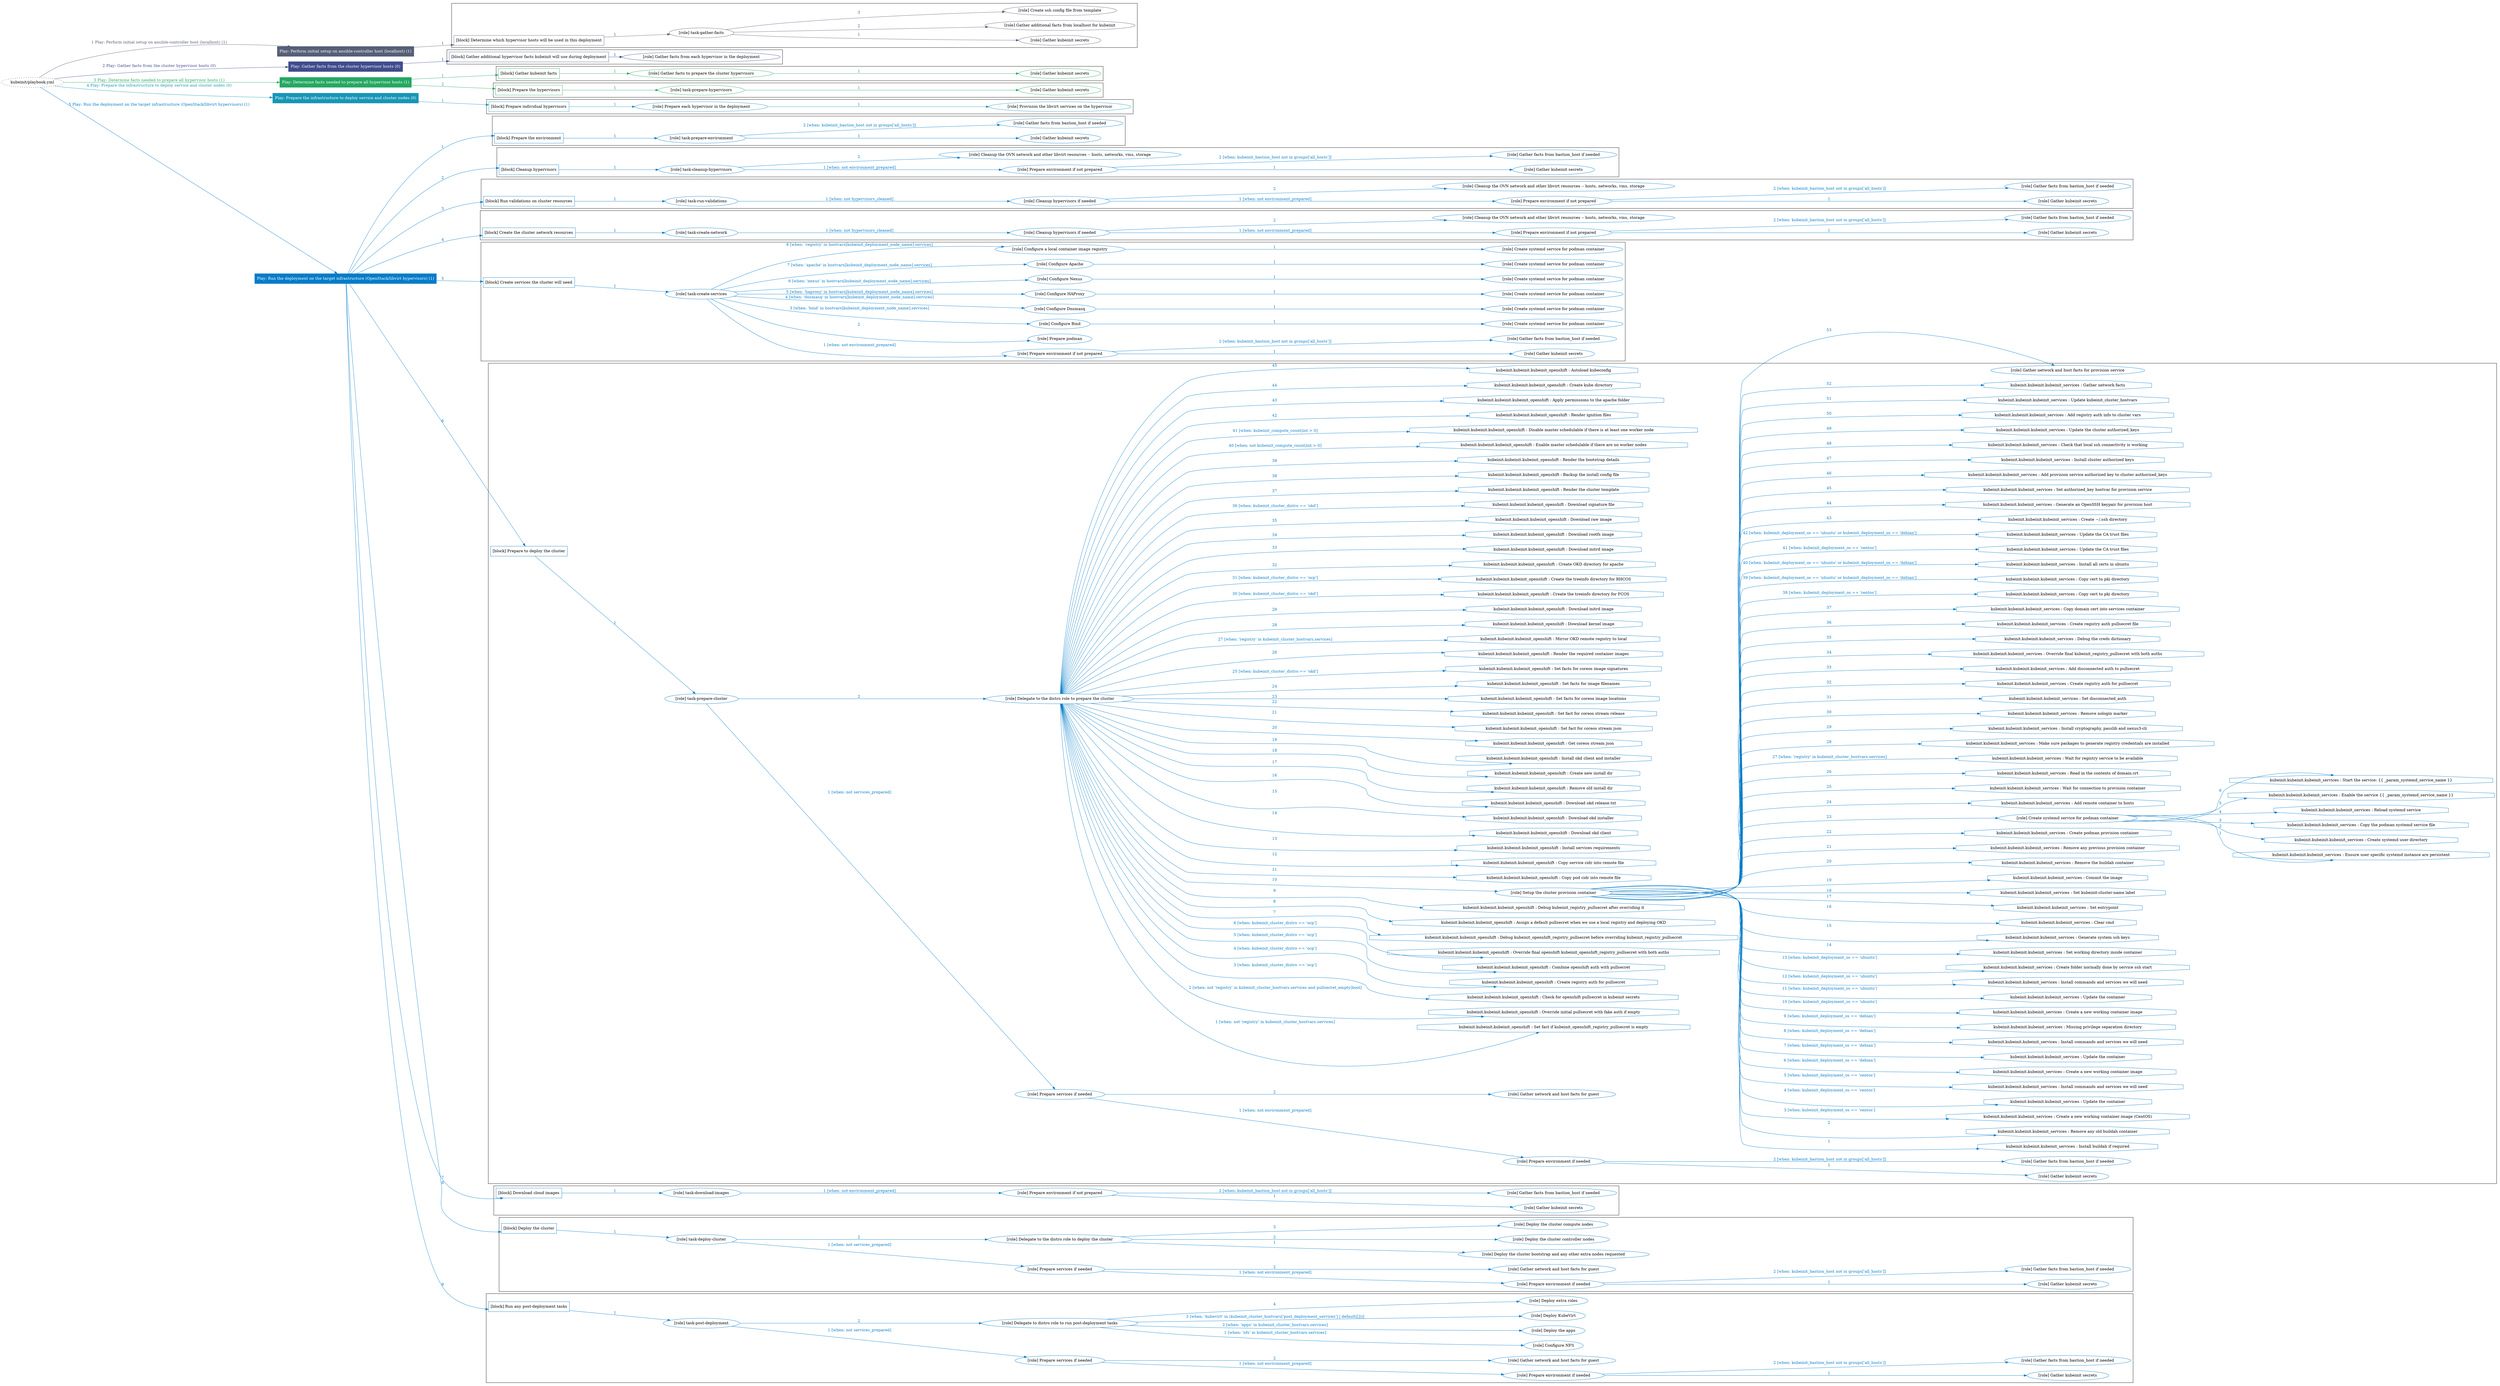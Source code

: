 digraph {
	graph [concentrate=true ordering=in rankdir=LR ratio=fill]
	edge [esep=5 sep=10]
	"kubeinit/playbook.yml" [URL="/home/runner/work/kubeinit/kubeinit/kubeinit/playbook.yml" id=playbook_bd2c0a38 style=dotted]
	"kubeinit/playbook.yml" -> play_72cc905b [label="1 Play: Perform initial setup on ansible-controller host (localhost) (1)" color="#565f76" fontcolor="#565f76" id=edge_play_72cc905b labeltooltip="1 Play: Perform initial setup on ansible-controller host (localhost) (1)" tooltip="1 Play: Perform initial setup on ansible-controller host (localhost) (1)"]
	subgraph "Play: Perform initial setup on ansible-controller host (localhost) (1)" {
		play_72cc905b [label="Play: Perform initial setup on ansible-controller host (localhost) (1)" URL="/home/runner/work/kubeinit/kubeinit/kubeinit/playbook.yml" color="#565f76" fontcolor="#ffffff" id=play_72cc905b shape=box style=filled tooltip=localhost]
		play_72cc905b -> block_9fca6a7f [label=1 color="#565f76" fontcolor="#565f76" id=edge_block_9fca6a7f labeltooltip=1 tooltip=1]
		subgraph cluster_block_9fca6a7f {
			block_9fca6a7f [label="[block] Determine which hypervisor hosts will be used in this deployment" URL="/home/runner/work/kubeinit/kubeinit/kubeinit/playbook.yml" color="#565f76" id=block_9fca6a7f labeltooltip="Determine which hypervisor hosts will be used in this deployment" shape=box tooltip="Determine which hypervisor hosts will be used in this deployment"]
			block_9fca6a7f -> role_9d67e009 [label="1 " color="#565f76" fontcolor="#565f76" id=edge_role_9d67e009 labeltooltip="1 " tooltip="1 "]
			subgraph "task-gather-facts" {
				role_9d67e009 [label="[role] task-gather-facts" URL="/home/runner/work/kubeinit/kubeinit/kubeinit/playbook.yml" color="#565f76" id=role_9d67e009 tooltip="task-gather-facts"]
				role_9d67e009 -> role_a988362e [label="1 " color="#565f76" fontcolor="#565f76" id=edge_role_a988362e labeltooltip="1 " tooltip="1 "]
				subgraph "Gather kubeinit secrets" {
					role_a988362e [label="[role] Gather kubeinit secrets" URL="/home/runner/.ansible/collections/ansible_collections/kubeinit/kubeinit/roles/kubeinit_prepare/tasks/build_hypervisors_group.yml" color="#565f76" id=role_a988362e tooltip="Gather kubeinit secrets"]
				}
				role_9d67e009 -> role_f13ed3e3 [label="2 " color="#565f76" fontcolor="#565f76" id=edge_role_f13ed3e3 labeltooltip="2 " tooltip="2 "]
				subgraph "Gather additional facts from localhost for kubeinit" {
					role_f13ed3e3 [label="[role] Gather additional facts from localhost for kubeinit" URL="/home/runner/.ansible/collections/ansible_collections/kubeinit/kubeinit/roles/kubeinit_prepare/tasks/build_hypervisors_group.yml" color="#565f76" id=role_f13ed3e3 tooltip="Gather additional facts from localhost for kubeinit"]
				}
				role_9d67e009 -> role_32cc0d7c [label="3 " color="#565f76" fontcolor="#565f76" id=edge_role_32cc0d7c labeltooltip="3 " tooltip="3 "]
				subgraph "Create ssh config file from template" {
					role_32cc0d7c [label="[role] Create ssh config file from template" URL="/home/runner/.ansible/collections/ansible_collections/kubeinit/kubeinit/roles/kubeinit_prepare/tasks/build_hypervisors_group.yml" color="#565f76" id=role_32cc0d7c tooltip="Create ssh config file from template"]
				}
			}
		}
	}
	"kubeinit/playbook.yml" -> play_8fcd4146 [label="2 Play: Gather facts from the cluster hypervisor hosts (0)" color="#3f4c8d" fontcolor="#3f4c8d" id=edge_play_8fcd4146 labeltooltip="2 Play: Gather facts from the cluster hypervisor hosts (0)" tooltip="2 Play: Gather facts from the cluster hypervisor hosts (0)"]
	subgraph "Play: Gather facts from the cluster hypervisor hosts (0)" {
		play_8fcd4146 [label="Play: Gather facts from the cluster hypervisor hosts (0)" URL="/home/runner/work/kubeinit/kubeinit/kubeinit/playbook.yml" color="#3f4c8d" fontcolor="#ffffff" id=play_8fcd4146 shape=box style=filled tooltip="Play: Gather facts from the cluster hypervisor hosts (0)"]
		play_8fcd4146 -> block_c5455b7b [label=1 color="#3f4c8d" fontcolor="#3f4c8d" id=edge_block_c5455b7b labeltooltip=1 tooltip=1]
		subgraph cluster_block_c5455b7b {
			block_c5455b7b [label="[block] Gather additional hypervisor facts kubeinit will use during deployment" URL="/home/runner/work/kubeinit/kubeinit/kubeinit/playbook.yml" color="#3f4c8d" id=block_c5455b7b labeltooltip="Gather additional hypervisor facts kubeinit will use during deployment" shape=box tooltip="Gather additional hypervisor facts kubeinit will use during deployment"]
			block_c5455b7b -> role_faa29ca1 [label="1 " color="#3f4c8d" fontcolor="#3f4c8d" id=edge_role_faa29ca1 labeltooltip="1 " tooltip="1 "]
			subgraph "Gather facts from each hypervisor in the deployment" {
				role_faa29ca1 [label="[role] Gather facts from each hypervisor in the deployment" URL="/home/runner/work/kubeinit/kubeinit/kubeinit/playbook.yml" color="#3f4c8d" id=role_faa29ca1 tooltip="Gather facts from each hypervisor in the deployment"]
			}
		}
	}
	"kubeinit/playbook.yml" -> play_d836b044 [label="3 Play: Determine facts needed to prepare all hypervisor hosts (1)" color="#24a861" fontcolor="#24a861" id=edge_play_d836b044 labeltooltip="3 Play: Determine facts needed to prepare all hypervisor hosts (1)" tooltip="3 Play: Determine facts needed to prepare all hypervisor hosts (1)"]
	subgraph "Play: Determine facts needed to prepare all hypervisor hosts (1)" {
		play_d836b044 [label="Play: Determine facts needed to prepare all hypervisor hosts (1)" URL="/home/runner/work/kubeinit/kubeinit/kubeinit/playbook.yml" color="#24a861" fontcolor="#ffffff" id=play_d836b044 shape=box style=filled tooltip=localhost]
		play_d836b044 -> block_f3a6ab48 [label=1 color="#24a861" fontcolor="#24a861" id=edge_block_f3a6ab48 labeltooltip=1 tooltip=1]
		subgraph cluster_block_f3a6ab48 {
			block_f3a6ab48 [label="[block] Gather kubeinit facts" URL="/home/runner/work/kubeinit/kubeinit/kubeinit/playbook.yml" color="#24a861" id=block_f3a6ab48 labeltooltip="Gather kubeinit facts" shape=box tooltip="Gather kubeinit facts"]
			block_f3a6ab48 -> role_a0c75fc2 [label="1 " color="#24a861" fontcolor="#24a861" id=edge_role_a0c75fc2 labeltooltip="1 " tooltip="1 "]
			subgraph "Gather facts to prepare the cluster hypervisors" {
				role_a0c75fc2 [label="[role] Gather facts to prepare the cluster hypervisors" URL="/home/runner/work/kubeinit/kubeinit/kubeinit/playbook.yml" color="#24a861" id=role_a0c75fc2 tooltip="Gather facts to prepare the cluster hypervisors"]
				role_a0c75fc2 -> role_ce76bc47 [label="1 " color="#24a861" fontcolor="#24a861" id=edge_role_ce76bc47 labeltooltip="1 " tooltip="1 "]
				subgraph "Gather kubeinit secrets" {
					role_ce76bc47 [label="[role] Gather kubeinit secrets" URL="/home/runner/.ansible/collections/ansible_collections/kubeinit/kubeinit/roles/kubeinit_prepare/tasks/gather_kubeinit_facts.yml" color="#24a861" id=role_ce76bc47 tooltip="Gather kubeinit secrets"]
				}
			}
		}
		play_d836b044 -> block_4cc9d4c3 [label=2 color="#24a861" fontcolor="#24a861" id=edge_block_4cc9d4c3 labeltooltip=2 tooltip=2]
		subgraph cluster_block_4cc9d4c3 {
			block_4cc9d4c3 [label="[block] Prepare the hypervisors" URL="/home/runner/work/kubeinit/kubeinit/kubeinit/playbook.yml" color="#24a861" id=block_4cc9d4c3 labeltooltip="Prepare the hypervisors" shape=box tooltip="Prepare the hypervisors"]
			block_4cc9d4c3 -> role_8171cab4 [label="1 " color="#24a861" fontcolor="#24a861" id=edge_role_8171cab4 labeltooltip="1 " tooltip="1 "]
			subgraph "task-prepare-hypervisors" {
				role_8171cab4 [label="[role] task-prepare-hypervisors" URL="/home/runner/work/kubeinit/kubeinit/kubeinit/playbook.yml" color="#24a861" id=role_8171cab4 tooltip="task-prepare-hypervisors"]
				role_8171cab4 -> role_7e1ee31b [label="1 " color="#24a861" fontcolor="#24a861" id=edge_role_7e1ee31b labeltooltip="1 " tooltip="1 "]
				subgraph "Gather kubeinit secrets" {
					role_7e1ee31b [label="[role] Gather kubeinit secrets" URL="/home/runner/.ansible/collections/ansible_collections/kubeinit/kubeinit/roles/kubeinit_prepare/tasks/gather_kubeinit_facts.yml" color="#24a861" id=role_7e1ee31b tooltip="Gather kubeinit secrets"]
				}
			}
		}
	}
	"kubeinit/playbook.yml" -> play_f8a230a8 [label="4 Play: Prepare the infrastructure to deploy service and cluster nodes (0)" color="#1696b6" fontcolor="#1696b6" id=edge_play_f8a230a8 labeltooltip="4 Play: Prepare the infrastructure to deploy service and cluster nodes (0)" tooltip="4 Play: Prepare the infrastructure to deploy service and cluster nodes (0)"]
	subgraph "Play: Prepare the infrastructure to deploy service and cluster nodes (0)" {
		play_f8a230a8 [label="Play: Prepare the infrastructure to deploy service and cluster nodes (0)" URL="/home/runner/work/kubeinit/kubeinit/kubeinit/playbook.yml" color="#1696b6" fontcolor="#ffffff" id=play_f8a230a8 shape=box style=filled tooltip="Play: Prepare the infrastructure to deploy service and cluster nodes (0)"]
		play_f8a230a8 -> block_30e46e9b [label=1 color="#1696b6" fontcolor="#1696b6" id=edge_block_30e46e9b labeltooltip=1 tooltip=1]
		subgraph cluster_block_30e46e9b {
			block_30e46e9b [label="[block] Prepare individual hypervisors" URL="/home/runner/work/kubeinit/kubeinit/kubeinit/playbook.yml" color="#1696b6" id=block_30e46e9b labeltooltip="Prepare individual hypervisors" shape=box tooltip="Prepare individual hypervisors"]
			block_30e46e9b -> role_b36124af [label="1 " color="#1696b6" fontcolor="#1696b6" id=edge_role_b36124af labeltooltip="1 " tooltip="1 "]
			subgraph "Prepare each hypervisor in the deployment" {
				role_b36124af [label="[role] Prepare each hypervisor in the deployment" URL="/home/runner/work/kubeinit/kubeinit/kubeinit/playbook.yml" color="#1696b6" id=role_b36124af tooltip="Prepare each hypervisor in the deployment"]
				role_b36124af -> role_9bb64ce2 [label="1 " color="#1696b6" fontcolor="#1696b6" id=edge_role_9bb64ce2 labeltooltip="1 " tooltip="1 "]
				subgraph "Provision the libvirt services on the hypervisor" {
					role_9bb64ce2 [label="[role] Provision the libvirt services on the hypervisor" URL="/home/runner/.ansible/collections/ansible_collections/kubeinit/kubeinit/roles/kubeinit_prepare/tasks/prepare_hypervisor.yml" color="#1696b6" id=role_9bb64ce2 tooltip="Provision the libvirt services on the hypervisor"]
				}
			}
		}
	}
	"kubeinit/playbook.yml" -> play_6b778794 [label="5 Play: Run the deployment on the target infrastructure (OpenStack/libvirt hypervisors) (1)" color="#047cc8" fontcolor="#047cc8" id=edge_play_6b778794 labeltooltip="5 Play: Run the deployment on the target infrastructure (OpenStack/libvirt hypervisors) (1)" tooltip="5 Play: Run the deployment on the target infrastructure (OpenStack/libvirt hypervisors) (1)"]
	subgraph "Play: Run the deployment on the target infrastructure (OpenStack/libvirt hypervisors) (1)" {
		play_6b778794 [label="Play: Run the deployment on the target infrastructure (OpenStack/libvirt hypervisors) (1)" URL="/home/runner/work/kubeinit/kubeinit/kubeinit/playbook.yml" color="#047cc8" fontcolor="#ffffff" id=play_6b778794 shape=box style=filled tooltip=localhost]
		play_6b778794 -> block_f804fc54 [label=1 color="#047cc8" fontcolor="#047cc8" id=edge_block_f804fc54 labeltooltip=1 tooltip=1]
		subgraph cluster_block_f804fc54 {
			block_f804fc54 [label="[block] Prepare the environment" URL="/home/runner/work/kubeinit/kubeinit/kubeinit/playbook.yml" color="#047cc8" id=block_f804fc54 labeltooltip="Prepare the environment" shape=box tooltip="Prepare the environment"]
			block_f804fc54 -> role_be21503a [label="1 " color="#047cc8" fontcolor="#047cc8" id=edge_role_be21503a labeltooltip="1 " tooltip="1 "]
			subgraph "task-prepare-environment" {
				role_be21503a [label="[role] task-prepare-environment" URL="/home/runner/work/kubeinit/kubeinit/kubeinit/playbook.yml" color="#047cc8" id=role_be21503a tooltip="task-prepare-environment"]
				role_be21503a -> role_cec2c1ea [label="1 " color="#047cc8" fontcolor="#047cc8" id=edge_role_cec2c1ea labeltooltip="1 " tooltip="1 "]
				subgraph "Gather kubeinit secrets" {
					role_cec2c1ea [label="[role] Gather kubeinit secrets" URL="/home/runner/.ansible/collections/ansible_collections/kubeinit/kubeinit/roles/kubeinit_prepare/tasks/gather_kubeinit_facts.yml" color="#047cc8" id=role_cec2c1ea tooltip="Gather kubeinit secrets"]
				}
				role_be21503a -> role_c47ddd01 [label="2 [when: kubeinit_bastion_host not in groups['all_hosts']]" color="#047cc8" fontcolor="#047cc8" id=edge_role_c47ddd01 labeltooltip="2 [when: kubeinit_bastion_host not in groups['all_hosts']]" tooltip="2 [when: kubeinit_bastion_host not in groups['all_hosts']]"]
				subgraph "Gather facts from bastion_host if needed" {
					role_c47ddd01 [label="[role] Gather facts from bastion_host if needed" URL="/home/runner/.ansible/collections/ansible_collections/kubeinit/kubeinit/roles/kubeinit_prepare/tasks/main.yml" color="#047cc8" id=role_c47ddd01 tooltip="Gather facts from bastion_host if needed"]
				}
			}
		}
		play_6b778794 -> block_567b8e23 [label=2 color="#047cc8" fontcolor="#047cc8" id=edge_block_567b8e23 labeltooltip=2 tooltip=2]
		subgraph cluster_block_567b8e23 {
			block_567b8e23 [label="[block] Cleanup hypervisors" URL="/home/runner/work/kubeinit/kubeinit/kubeinit/playbook.yml" color="#047cc8" id=block_567b8e23 labeltooltip="Cleanup hypervisors" shape=box tooltip="Cleanup hypervisors"]
			block_567b8e23 -> role_83457286 [label="1 " color="#047cc8" fontcolor="#047cc8" id=edge_role_83457286 labeltooltip="1 " tooltip="1 "]
			subgraph "task-cleanup-hypervisors" {
				role_83457286 [label="[role] task-cleanup-hypervisors" URL="/home/runner/work/kubeinit/kubeinit/kubeinit/playbook.yml" color="#047cc8" id=role_83457286 tooltip="task-cleanup-hypervisors"]
				role_83457286 -> role_27383edc [label="1 [when: not environment_prepared]" color="#047cc8" fontcolor="#047cc8" id=edge_role_27383edc labeltooltip="1 [when: not environment_prepared]" tooltip="1 [when: not environment_prepared]"]
				subgraph "Prepare environment if not prepared" {
					role_27383edc [label="[role] Prepare environment if not prepared" URL="/home/runner/.ansible/collections/ansible_collections/kubeinit/kubeinit/roles/kubeinit_libvirt/tasks/cleanup_hypervisors.yml" color="#047cc8" id=role_27383edc tooltip="Prepare environment if not prepared"]
					role_27383edc -> role_bcf2ab95 [label="1 " color="#047cc8" fontcolor="#047cc8" id=edge_role_bcf2ab95 labeltooltip="1 " tooltip="1 "]
					subgraph "Gather kubeinit secrets" {
						role_bcf2ab95 [label="[role] Gather kubeinit secrets" URL="/home/runner/.ansible/collections/ansible_collections/kubeinit/kubeinit/roles/kubeinit_prepare/tasks/gather_kubeinit_facts.yml" color="#047cc8" id=role_bcf2ab95 tooltip="Gather kubeinit secrets"]
					}
					role_27383edc -> role_9253ce3f [label="2 [when: kubeinit_bastion_host not in groups['all_hosts']]" color="#047cc8" fontcolor="#047cc8" id=edge_role_9253ce3f labeltooltip="2 [when: kubeinit_bastion_host not in groups['all_hosts']]" tooltip="2 [when: kubeinit_bastion_host not in groups['all_hosts']]"]
					subgraph "Gather facts from bastion_host if needed" {
						role_9253ce3f [label="[role] Gather facts from bastion_host if needed" URL="/home/runner/.ansible/collections/ansible_collections/kubeinit/kubeinit/roles/kubeinit_prepare/tasks/main.yml" color="#047cc8" id=role_9253ce3f tooltip="Gather facts from bastion_host if needed"]
					}
				}
				role_83457286 -> role_b022edcf [label="2 " color="#047cc8" fontcolor="#047cc8" id=edge_role_b022edcf labeltooltip="2 " tooltip="2 "]
				subgraph "Cleanup the OVN network and other libvirt resources -- hosts, networks, vms, storage" {
					role_b022edcf [label="[role] Cleanup the OVN network and other libvirt resources -- hosts, networks, vms, storage" URL="/home/runner/.ansible/collections/ansible_collections/kubeinit/kubeinit/roles/kubeinit_libvirt/tasks/cleanup_hypervisors.yml" color="#047cc8" id=role_b022edcf tooltip="Cleanup the OVN network and other libvirt resources -- hosts, networks, vms, storage"]
				}
			}
		}
		play_6b778794 -> block_7414af00 [label=3 color="#047cc8" fontcolor="#047cc8" id=edge_block_7414af00 labeltooltip=3 tooltip=3]
		subgraph cluster_block_7414af00 {
			block_7414af00 [label="[block] Run validations on cluster resources" URL="/home/runner/work/kubeinit/kubeinit/kubeinit/playbook.yml" color="#047cc8" id=block_7414af00 labeltooltip="Run validations on cluster resources" shape=box tooltip="Run validations on cluster resources"]
			block_7414af00 -> role_77766992 [label="1 " color="#047cc8" fontcolor="#047cc8" id=edge_role_77766992 labeltooltip="1 " tooltip="1 "]
			subgraph "task-run-validations" {
				role_77766992 [label="[role] task-run-validations" URL="/home/runner/work/kubeinit/kubeinit/kubeinit/playbook.yml" color="#047cc8" id=role_77766992 tooltip="task-run-validations"]
				role_77766992 -> role_3241bb1a [label="1 [when: not hypervisors_cleaned]" color="#047cc8" fontcolor="#047cc8" id=edge_role_3241bb1a labeltooltip="1 [when: not hypervisors_cleaned]" tooltip="1 [when: not hypervisors_cleaned]"]
				subgraph "Cleanup hypervisors if needed" {
					role_3241bb1a [label="[role] Cleanup hypervisors if needed" URL="/home/runner/.ansible/collections/ansible_collections/kubeinit/kubeinit/roles/kubeinit_validations/tasks/main.yml" color="#047cc8" id=role_3241bb1a tooltip="Cleanup hypervisors if needed"]
					role_3241bb1a -> role_dce572ce [label="1 [when: not environment_prepared]" color="#047cc8" fontcolor="#047cc8" id=edge_role_dce572ce labeltooltip="1 [when: not environment_prepared]" tooltip="1 [when: not environment_prepared]"]
					subgraph "Prepare environment if not prepared" {
						role_dce572ce [label="[role] Prepare environment if not prepared" URL="/home/runner/.ansible/collections/ansible_collections/kubeinit/kubeinit/roles/kubeinit_libvirt/tasks/cleanup_hypervisors.yml" color="#047cc8" id=role_dce572ce tooltip="Prepare environment if not prepared"]
						role_dce572ce -> role_c6e48b73 [label="1 " color="#047cc8" fontcolor="#047cc8" id=edge_role_c6e48b73 labeltooltip="1 " tooltip="1 "]
						subgraph "Gather kubeinit secrets" {
							role_c6e48b73 [label="[role] Gather kubeinit secrets" URL="/home/runner/.ansible/collections/ansible_collections/kubeinit/kubeinit/roles/kubeinit_prepare/tasks/gather_kubeinit_facts.yml" color="#047cc8" id=role_c6e48b73 tooltip="Gather kubeinit secrets"]
						}
						role_dce572ce -> role_0d2879a1 [label="2 [when: kubeinit_bastion_host not in groups['all_hosts']]" color="#047cc8" fontcolor="#047cc8" id=edge_role_0d2879a1 labeltooltip="2 [when: kubeinit_bastion_host not in groups['all_hosts']]" tooltip="2 [when: kubeinit_bastion_host not in groups['all_hosts']]"]
						subgraph "Gather facts from bastion_host if needed" {
							role_0d2879a1 [label="[role] Gather facts from bastion_host if needed" URL="/home/runner/.ansible/collections/ansible_collections/kubeinit/kubeinit/roles/kubeinit_prepare/tasks/main.yml" color="#047cc8" id=role_0d2879a1 tooltip="Gather facts from bastion_host if needed"]
						}
					}
					role_3241bb1a -> role_b5c938b1 [label="2 " color="#047cc8" fontcolor="#047cc8" id=edge_role_b5c938b1 labeltooltip="2 " tooltip="2 "]
					subgraph "Cleanup the OVN network and other libvirt resources -- hosts, networks, vms, storage" {
						role_b5c938b1 [label="[role] Cleanup the OVN network and other libvirt resources -- hosts, networks, vms, storage" URL="/home/runner/.ansible/collections/ansible_collections/kubeinit/kubeinit/roles/kubeinit_libvirt/tasks/cleanup_hypervisors.yml" color="#047cc8" id=role_b5c938b1 tooltip="Cleanup the OVN network and other libvirt resources -- hosts, networks, vms, storage"]
					}
				}
			}
		}
		play_6b778794 -> block_553117af [label=4 color="#047cc8" fontcolor="#047cc8" id=edge_block_553117af labeltooltip=4 tooltip=4]
		subgraph cluster_block_553117af {
			block_553117af [label="[block] Create the cluster network resources" URL="/home/runner/work/kubeinit/kubeinit/kubeinit/playbook.yml" color="#047cc8" id=block_553117af labeltooltip="Create the cluster network resources" shape=box tooltip="Create the cluster network resources"]
			block_553117af -> role_36fbb36a [label="1 " color="#047cc8" fontcolor="#047cc8" id=edge_role_36fbb36a labeltooltip="1 " tooltip="1 "]
			subgraph "task-create-network" {
				role_36fbb36a [label="[role] task-create-network" URL="/home/runner/work/kubeinit/kubeinit/kubeinit/playbook.yml" color="#047cc8" id=role_36fbb36a tooltip="task-create-network"]
				role_36fbb36a -> role_55ce4b7b [label="1 [when: not hypervisors_cleaned]" color="#047cc8" fontcolor="#047cc8" id=edge_role_55ce4b7b labeltooltip="1 [when: not hypervisors_cleaned]" tooltip="1 [when: not hypervisors_cleaned]"]
				subgraph "Cleanup hypervisors if needed" {
					role_55ce4b7b [label="[role] Cleanup hypervisors if needed" URL="/home/runner/.ansible/collections/ansible_collections/kubeinit/kubeinit/roles/kubeinit_libvirt/tasks/create_network.yml" color="#047cc8" id=role_55ce4b7b tooltip="Cleanup hypervisors if needed"]
					role_55ce4b7b -> role_1ff084ac [label="1 [when: not environment_prepared]" color="#047cc8" fontcolor="#047cc8" id=edge_role_1ff084ac labeltooltip="1 [when: not environment_prepared]" tooltip="1 [when: not environment_prepared]"]
					subgraph "Prepare environment if not prepared" {
						role_1ff084ac [label="[role] Prepare environment if not prepared" URL="/home/runner/.ansible/collections/ansible_collections/kubeinit/kubeinit/roles/kubeinit_libvirt/tasks/cleanup_hypervisors.yml" color="#047cc8" id=role_1ff084ac tooltip="Prepare environment if not prepared"]
						role_1ff084ac -> role_421b21a8 [label="1 " color="#047cc8" fontcolor="#047cc8" id=edge_role_421b21a8 labeltooltip="1 " tooltip="1 "]
						subgraph "Gather kubeinit secrets" {
							role_421b21a8 [label="[role] Gather kubeinit secrets" URL="/home/runner/.ansible/collections/ansible_collections/kubeinit/kubeinit/roles/kubeinit_prepare/tasks/gather_kubeinit_facts.yml" color="#047cc8" id=role_421b21a8 tooltip="Gather kubeinit secrets"]
						}
						role_1ff084ac -> role_60ab5c12 [label="2 [when: kubeinit_bastion_host not in groups['all_hosts']]" color="#047cc8" fontcolor="#047cc8" id=edge_role_60ab5c12 labeltooltip="2 [when: kubeinit_bastion_host not in groups['all_hosts']]" tooltip="2 [when: kubeinit_bastion_host not in groups['all_hosts']]"]
						subgraph "Gather facts from bastion_host if needed" {
							role_60ab5c12 [label="[role] Gather facts from bastion_host if needed" URL="/home/runner/.ansible/collections/ansible_collections/kubeinit/kubeinit/roles/kubeinit_prepare/tasks/main.yml" color="#047cc8" id=role_60ab5c12 tooltip="Gather facts from bastion_host if needed"]
						}
					}
					role_55ce4b7b -> role_ff7a7e4e [label="2 " color="#047cc8" fontcolor="#047cc8" id=edge_role_ff7a7e4e labeltooltip="2 " tooltip="2 "]
					subgraph "Cleanup the OVN network and other libvirt resources -- hosts, networks, vms, storage" {
						role_ff7a7e4e [label="[role] Cleanup the OVN network and other libvirt resources -- hosts, networks, vms, storage" URL="/home/runner/.ansible/collections/ansible_collections/kubeinit/kubeinit/roles/kubeinit_libvirt/tasks/cleanup_hypervisors.yml" color="#047cc8" id=role_ff7a7e4e tooltip="Cleanup the OVN network and other libvirt resources -- hosts, networks, vms, storage"]
					}
				}
			}
		}
		play_6b778794 -> block_a0c03c47 [label=5 color="#047cc8" fontcolor="#047cc8" id=edge_block_a0c03c47 labeltooltip=5 tooltip=5]
		subgraph cluster_block_a0c03c47 {
			block_a0c03c47 [label="[block] Create services the cluster will need" URL="/home/runner/work/kubeinit/kubeinit/kubeinit/playbook.yml" color="#047cc8" id=block_a0c03c47 labeltooltip="Create services the cluster will need" shape=box tooltip="Create services the cluster will need"]
			block_a0c03c47 -> role_b62ec1e7 [label="1 " color="#047cc8" fontcolor="#047cc8" id=edge_role_b62ec1e7 labeltooltip="1 " tooltip="1 "]
			subgraph "task-create-services" {
				role_b62ec1e7 [label="[role] task-create-services" URL="/home/runner/work/kubeinit/kubeinit/kubeinit/playbook.yml" color="#047cc8" id=role_b62ec1e7 tooltip="task-create-services"]
				role_b62ec1e7 -> role_d1cb49d6 [label="1 [when: not environment_prepared]" color="#047cc8" fontcolor="#047cc8" id=edge_role_d1cb49d6 labeltooltip="1 [when: not environment_prepared]" tooltip="1 [when: not environment_prepared]"]
				subgraph "Prepare environment if not prepared" {
					role_d1cb49d6 [label="[role] Prepare environment if not prepared" URL="/home/runner/.ansible/collections/ansible_collections/kubeinit/kubeinit/roles/kubeinit_services/tasks/main.yml" color="#047cc8" id=role_d1cb49d6 tooltip="Prepare environment if not prepared"]
					role_d1cb49d6 -> role_3b38176d [label="1 " color="#047cc8" fontcolor="#047cc8" id=edge_role_3b38176d labeltooltip="1 " tooltip="1 "]
					subgraph "Gather kubeinit secrets" {
						role_3b38176d [label="[role] Gather kubeinit secrets" URL="/home/runner/.ansible/collections/ansible_collections/kubeinit/kubeinit/roles/kubeinit_prepare/tasks/gather_kubeinit_facts.yml" color="#047cc8" id=role_3b38176d tooltip="Gather kubeinit secrets"]
					}
					role_d1cb49d6 -> role_07eb7cef [label="2 [when: kubeinit_bastion_host not in groups['all_hosts']]" color="#047cc8" fontcolor="#047cc8" id=edge_role_07eb7cef labeltooltip="2 [when: kubeinit_bastion_host not in groups['all_hosts']]" tooltip="2 [when: kubeinit_bastion_host not in groups['all_hosts']]"]
					subgraph "Gather facts from bastion_host if needed" {
						role_07eb7cef [label="[role] Gather facts from bastion_host if needed" URL="/home/runner/.ansible/collections/ansible_collections/kubeinit/kubeinit/roles/kubeinit_prepare/tasks/main.yml" color="#047cc8" id=role_07eb7cef tooltip="Gather facts from bastion_host if needed"]
					}
				}
				role_b62ec1e7 -> role_e2a0cc34 [label="2 " color="#047cc8" fontcolor="#047cc8" id=edge_role_e2a0cc34 labeltooltip="2 " tooltip="2 "]
				subgraph "Prepare podman" {
					role_e2a0cc34 [label="[role] Prepare podman" URL="/home/runner/.ansible/collections/ansible_collections/kubeinit/kubeinit/roles/kubeinit_services/tasks/00_create_service_pod.yml" color="#047cc8" id=role_e2a0cc34 tooltip="Prepare podman"]
				}
				role_b62ec1e7 -> role_440c0799 [label="3 [when: 'bind' in hostvars[kubeinit_deployment_node_name].services]" color="#047cc8" fontcolor="#047cc8" id=edge_role_440c0799 labeltooltip="3 [when: 'bind' in hostvars[kubeinit_deployment_node_name].services]" tooltip="3 [when: 'bind' in hostvars[kubeinit_deployment_node_name].services]"]
				subgraph "Configure Bind" {
					role_440c0799 [label="[role] Configure Bind" URL="/home/runner/.ansible/collections/ansible_collections/kubeinit/kubeinit/roles/kubeinit_services/tasks/start_services_containers.yml" color="#047cc8" id=role_440c0799 tooltip="Configure Bind"]
					role_440c0799 -> role_7728e9bd [label="1 " color="#047cc8" fontcolor="#047cc8" id=edge_role_7728e9bd labeltooltip="1 " tooltip="1 "]
					subgraph "Create systemd service for podman container" {
						role_7728e9bd [label="[role] Create systemd service for podman container" URL="/home/runner/.ansible/collections/ansible_collections/kubeinit/kubeinit/roles/kubeinit_bind/tasks/main.yml" color="#047cc8" id=role_7728e9bd tooltip="Create systemd service for podman container"]
					}
				}
				role_b62ec1e7 -> role_f01a2b8d [label="4 [when: 'dnsmasq' in hostvars[kubeinit_deployment_node_name].services]" color="#047cc8" fontcolor="#047cc8" id=edge_role_f01a2b8d labeltooltip="4 [when: 'dnsmasq' in hostvars[kubeinit_deployment_node_name].services]" tooltip="4 [when: 'dnsmasq' in hostvars[kubeinit_deployment_node_name].services]"]
				subgraph "Configure Dnsmasq" {
					role_f01a2b8d [label="[role] Configure Dnsmasq" URL="/home/runner/.ansible/collections/ansible_collections/kubeinit/kubeinit/roles/kubeinit_services/tasks/start_services_containers.yml" color="#047cc8" id=role_f01a2b8d tooltip="Configure Dnsmasq"]
					role_f01a2b8d -> role_77a69134 [label="1 " color="#047cc8" fontcolor="#047cc8" id=edge_role_77a69134 labeltooltip="1 " tooltip="1 "]
					subgraph "Create systemd service for podman container" {
						role_77a69134 [label="[role] Create systemd service for podman container" URL="/home/runner/.ansible/collections/ansible_collections/kubeinit/kubeinit/roles/kubeinit_dnsmasq/tasks/main.yml" color="#047cc8" id=role_77a69134 tooltip="Create systemd service for podman container"]
					}
				}
				role_b62ec1e7 -> role_cfc1194e [label="5 [when: 'haproxy' in hostvars[kubeinit_deployment_node_name].services]" color="#047cc8" fontcolor="#047cc8" id=edge_role_cfc1194e labeltooltip="5 [when: 'haproxy' in hostvars[kubeinit_deployment_node_name].services]" tooltip="5 [when: 'haproxy' in hostvars[kubeinit_deployment_node_name].services]"]
				subgraph "Configure HAProxy" {
					role_cfc1194e [label="[role] Configure HAProxy" URL="/home/runner/.ansible/collections/ansible_collections/kubeinit/kubeinit/roles/kubeinit_services/tasks/start_services_containers.yml" color="#047cc8" id=role_cfc1194e tooltip="Configure HAProxy"]
					role_cfc1194e -> role_2c521a67 [label="1 " color="#047cc8" fontcolor="#047cc8" id=edge_role_2c521a67 labeltooltip="1 " tooltip="1 "]
					subgraph "Create systemd service for podman container" {
						role_2c521a67 [label="[role] Create systemd service for podman container" URL="/home/runner/.ansible/collections/ansible_collections/kubeinit/kubeinit/roles/kubeinit_haproxy/tasks/main.yml" color="#047cc8" id=role_2c521a67 tooltip="Create systemd service for podman container"]
					}
				}
				role_b62ec1e7 -> role_2007cc0c [label="6 [when: 'nexus' in hostvars[kubeinit_deployment_node_name].services]" color="#047cc8" fontcolor="#047cc8" id=edge_role_2007cc0c labeltooltip="6 [when: 'nexus' in hostvars[kubeinit_deployment_node_name].services]" tooltip="6 [when: 'nexus' in hostvars[kubeinit_deployment_node_name].services]"]
				subgraph "Configure Nexus" {
					role_2007cc0c [label="[role] Configure Nexus" URL="/home/runner/.ansible/collections/ansible_collections/kubeinit/kubeinit/roles/kubeinit_services/tasks/start_services_containers.yml" color="#047cc8" id=role_2007cc0c tooltip="Configure Nexus"]
					role_2007cc0c -> role_8cd43a7f [label="1 " color="#047cc8" fontcolor="#047cc8" id=edge_role_8cd43a7f labeltooltip="1 " tooltip="1 "]
					subgraph "Create systemd service for podman container" {
						role_8cd43a7f [label="[role] Create systemd service for podman container" URL="/home/runner/.ansible/collections/ansible_collections/kubeinit/kubeinit/roles/kubeinit_nexus/tasks/main.yml" color="#047cc8" id=role_8cd43a7f tooltip="Create systemd service for podman container"]
					}
				}
				role_b62ec1e7 -> role_f7742873 [label="7 [when: 'apache' in hostvars[kubeinit_deployment_node_name].services]" color="#047cc8" fontcolor="#047cc8" id=edge_role_f7742873 labeltooltip="7 [when: 'apache' in hostvars[kubeinit_deployment_node_name].services]" tooltip="7 [when: 'apache' in hostvars[kubeinit_deployment_node_name].services]"]
				subgraph "Configure Apache" {
					role_f7742873 [label="[role] Configure Apache" URL="/home/runner/.ansible/collections/ansible_collections/kubeinit/kubeinit/roles/kubeinit_services/tasks/start_services_containers.yml" color="#047cc8" id=role_f7742873 tooltip="Configure Apache"]
					role_f7742873 -> role_476314d8 [label="1 " color="#047cc8" fontcolor="#047cc8" id=edge_role_476314d8 labeltooltip="1 " tooltip="1 "]
					subgraph "Create systemd service for podman container" {
						role_476314d8 [label="[role] Create systemd service for podman container" URL="/home/runner/.ansible/collections/ansible_collections/kubeinit/kubeinit/roles/kubeinit_apache/tasks/main.yml" color="#047cc8" id=role_476314d8 tooltip="Create systemd service for podman container"]
					}
				}
				role_b62ec1e7 -> role_e81fc3fc [label="8 [when: 'registry' in hostvars[kubeinit_deployment_node_name].services]" color="#047cc8" fontcolor="#047cc8" id=edge_role_e81fc3fc labeltooltip="8 [when: 'registry' in hostvars[kubeinit_deployment_node_name].services]" tooltip="8 [when: 'registry' in hostvars[kubeinit_deployment_node_name].services]"]
				subgraph "Configure a local container image registry" {
					role_e81fc3fc [label="[role] Configure a local container image registry" URL="/home/runner/.ansible/collections/ansible_collections/kubeinit/kubeinit/roles/kubeinit_services/tasks/start_services_containers.yml" color="#047cc8" id=role_e81fc3fc tooltip="Configure a local container image registry"]
					role_e81fc3fc -> role_1920f4a8 [label="1 " color="#047cc8" fontcolor="#047cc8" id=edge_role_1920f4a8 labeltooltip="1 " tooltip="1 "]
					subgraph "Create systemd service for podman container" {
						role_1920f4a8 [label="[role] Create systemd service for podman container" URL="/home/runner/.ansible/collections/ansible_collections/kubeinit/kubeinit/roles/kubeinit_registry/tasks/main.yml" color="#047cc8" id=role_1920f4a8 tooltip="Create systemd service for podman container"]
					}
				}
			}
		}
		play_6b778794 -> block_cb684561 [label=6 color="#047cc8" fontcolor="#047cc8" id=edge_block_cb684561 labeltooltip=6 tooltip=6]
		subgraph cluster_block_cb684561 {
			block_cb684561 [label="[block] Prepare to deploy the cluster" URL="/home/runner/work/kubeinit/kubeinit/kubeinit/playbook.yml" color="#047cc8" id=block_cb684561 labeltooltip="Prepare to deploy the cluster" shape=box tooltip="Prepare to deploy the cluster"]
			block_cb684561 -> role_0191bdad [label="1 " color="#047cc8" fontcolor="#047cc8" id=edge_role_0191bdad labeltooltip="1 " tooltip="1 "]
			subgraph "task-prepare-cluster" {
				role_0191bdad [label="[role] task-prepare-cluster" URL="/home/runner/work/kubeinit/kubeinit/kubeinit/playbook.yml" color="#047cc8" id=role_0191bdad tooltip="task-prepare-cluster"]
				role_0191bdad -> role_2c25baf3 [label="1 [when: not services_prepared]" color="#047cc8" fontcolor="#047cc8" id=edge_role_2c25baf3 labeltooltip="1 [when: not services_prepared]" tooltip="1 [when: not services_prepared]"]
				subgraph "Prepare services if needed" {
					role_2c25baf3 [label="[role] Prepare services if needed" URL="/home/runner/.ansible/collections/ansible_collections/kubeinit/kubeinit/roles/kubeinit_prepare/tasks/prepare_cluster.yml" color="#047cc8" id=role_2c25baf3 tooltip="Prepare services if needed"]
					role_2c25baf3 -> role_12b320af [label="1 [when: not environment_prepared]" color="#047cc8" fontcolor="#047cc8" id=edge_role_12b320af labeltooltip="1 [when: not environment_prepared]" tooltip="1 [when: not environment_prepared]"]
					subgraph "Prepare environment if needed" {
						role_12b320af [label="[role] Prepare environment if needed" URL="/home/runner/.ansible/collections/ansible_collections/kubeinit/kubeinit/roles/kubeinit_services/tasks/prepare_services.yml" color="#047cc8" id=role_12b320af tooltip="Prepare environment if needed"]
						role_12b320af -> role_540d624e [label="1 " color="#047cc8" fontcolor="#047cc8" id=edge_role_540d624e labeltooltip="1 " tooltip="1 "]
						subgraph "Gather kubeinit secrets" {
							role_540d624e [label="[role] Gather kubeinit secrets" URL="/home/runner/.ansible/collections/ansible_collections/kubeinit/kubeinit/roles/kubeinit_prepare/tasks/gather_kubeinit_facts.yml" color="#047cc8" id=role_540d624e tooltip="Gather kubeinit secrets"]
						}
						role_12b320af -> role_5f685357 [label="2 [when: kubeinit_bastion_host not in groups['all_hosts']]" color="#047cc8" fontcolor="#047cc8" id=edge_role_5f685357 labeltooltip="2 [when: kubeinit_bastion_host not in groups['all_hosts']]" tooltip="2 [when: kubeinit_bastion_host not in groups['all_hosts']]"]
						subgraph "Gather facts from bastion_host if needed" {
							role_5f685357 [label="[role] Gather facts from bastion_host if needed" URL="/home/runner/.ansible/collections/ansible_collections/kubeinit/kubeinit/roles/kubeinit_prepare/tasks/main.yml" color="#047cc8" id=role_5f685357 tooltip="Gather facts from bastion_host if needed"]
						}
					}
					role_2c25baf3 -> role_fdc73b3c [label="2 " color="#047cc8" fontcolor="#047cc8" id=edge_role_fdc73b3c labeltooltip="2 " tooltip="2 "]
					subgraph "Gather network and host facts for guest" {
						role_fdc73b3c [label="[role] Gather network and host facts for guest" URL="/home/runner/.ansible/collections/ansible_collections/kubeinit/kubeinit/roles/kubeinit_services/tasks/prepare_services.yml" color="#047cc8" id=role_fdc73b3c tooltip="Gather network and host facts for guest"]
					}
				}
				role_0191bdad -> role_7cb07292 [label="2 " color="#047cc8" fontcolor="#047cc8" id=edge_role_7cb07292 labeltooltip="2 " tooltip="2 "]
				subgraph "Delegate to the distro role to prepare the cluster" {
					role_7cb07292 [label="[role] Delegate to the distro role to prepare the cluster" URL="/home/runner/.ansible/collections/ansible_collections/kubeinit/kubeinit/roles/kubeinit_prepare/tasks/prepare_cluster.yml" color="#047cc8" id=role_7cb07292 tooltip="Delegate to the distro role to prepare the cluster"]
					task_947d09f4 [label="kubeinit.kubeinit.kubeinit_openshift : Set fact if kubeinit_openshift_registry_pullsecret is empty" URL="/home/runner/.ansible/collections/ansible_collections/kubeinit/kubeinit/roles/kubeinit_openshift/tasks/prepare_cluster.yml" color="#047cc8" id=task_947d09f4 shape=octagon tooltip="kubeinit.kubeinit.kubeinit_openshift : Set fact if kubeinit_openshift_registry_pullsecret is empty"]
					role_7cb07292 -> task_947d09f4 [label="1 [when: not 'registry' in kubeinit_cluster_hostvars.services]" color="#047cc8" fontcolor="#047cc8" id=edge_task_947d09f4 labeltooltip="1 [when: not 'registry' in kubeinit_cluster_hostvars.services]" tooltip="1 [when: not 'registry' in kubeinit_cluster_hostvars.services]"]
					task_c060fd91 [label="kubeinit.kubeinit.kubeinit_openshift : Override initial pullsecret with fake auth if empty" URL="/home/runner/.ansible/collections/ansible_collections/kubeinit/kubeinit/roles/kubeinit_openshift/tasks/prepare_cluster.yml" color="#047cc8" id=task_c060fd91 shape=octagon tooltip="kubeinit.kubeinit.kubeinit_openshift : Override initial pullsecret with fake auth if empty"]
					role_7cb07292 -> task_c060fd91 [label="2 [when: not 'registry' in kubeinit_cluster_hostvars.services and pullsecret_empty|bool]" color="#047cc8" fontcolor="#047cc8" id=edge_task_c060fd91 labeltooltip="2 [when: not 'registry' in kubeinit_cluster_hostvars.services and pullsecret_empty|bool]" tooltip="2 [when: not 'registry' in kubeinit_cluster_hostvars.services and pullsecret_empty|bool]"]
					task_26ae9d66 [label="kubeinit.kubeinit.kubeinit_openshift : Check for openshift pullsecret in kubeinit secrets" URL="/home/runner/.ansible/collections/ansible_collections/kubeinit/kubeinit/roles/kubeinit_openshift/tasks/prepare_cluster.yml" color="#047cc8" id=task_26ae9d66 shape=octagon tooltip="kubeinit.kubeinit.kubeinit_openshift : Check for openshift pullsecret in kubeinit secrets"]
					role_7cb07292 -> task_26ae9d66 [label="3 [when: kubeinit_cluster_distro == 'ocp']" color="#047cc8" fontcolor="#047cc8" id=edge_task_26ae9d66 labeltooltip="3 [when: kubeinit_cluster_distro == 'ocp']" tooltip="3 [when: kubeinit_cluster_distro == 'ocp']"]
					task_1b0157b6 [label="kubeinit.kubeinit.kubeinit_openshift : Create registry auth for pullsecret" URL="/home/runner/.ansible/collections/ansible_collections/kubeinit/kubeinit/roles/kubeinit_openshift/tasks/prepare_cluster.yml" color="#047cc8" id=task_1b0157b6 shape=octagon tooltip="kubeinit.kubeinit.kubeinit_openshift : Create registry auth for pullsecret"]
					role_7cb07292 -> task_1b0157b6 [label="4 [when: kubeinit_cluster_distro == 'ocp']" color="#047cc8" fontcolor="#047cc8" id=edge_task_1b0157b6 labeltooltip="4 [when: kubeinit_cluster_distro == 'ocp']" tooltip="4 [when: kubeinit_cluster_distro == 'ocp']"]
					task_eeda912a [label="kubeinit.kubeinit.kubeinit_openshift : Combine openshift auth with pullsecret" URL="/home/runner/.ansible/collections/ansible_collections/kubeinit/kubeinit/roles/kubeinit_openshift/tasks/prepare_cluster.yml" color="#047cc8" id=task_eeda912a shape=octagon tooltip="kubeinit.kubeinit.kubeinit_openshift : Combine openshift auth with pullsecret"]
					role_7cb07292 -> task_eeda912a [label="5 [when: kubeinit_cluster_distro == 'ocp']" color="#047cc8" fontcolor="#047cc8" id=edge_task_eeda912a labeltooltip="5 [when: kubeinit_cluster_distro == 'ocp']" tooltip="5 [when: kubeinit_cluster_distro == 'ocp']"]
					task_9450a14a [label="kubeinit.kubeinit.kubeinit_openshift : Override final openshift kubeinit_openshift_registry_pullsecret with both auths" URL="/home/runner/.ansible/collections/ansible_collections/kubeinit/kubeinit/roles/kubeinit_openshift/tasks/prepare_cluster.yml" color="#047cc8" id=task_9450a14a shape=octagon tooltip="kubeinit.kubeinit.kubeinit_openshift : Override final openshift kubeinit_openshift_registry_pullsecret with both auths"]
					role_7cb07292 -> task_9450a14a [label="6 [when: kubeinit_cluster_distro == 'ocp']" color="#047cc8" fontcolor="#047cc8" id=edge_task_9450a14a labeltooltip="6 [when: kubeinit_cluster_distro == 'ocp']" tooltip="6 [when: kubeinit_cluster_distro == 'ocp']"]
					task_f5af5120 [label="kubeinit.kubeinit.kubeinit_openshift : Debug kubeinit_openshift_registry_pullsecret before overriding kubeinit_registry_pullsecret" URL="/home/runner/.ansible/collections/ansible_collections/kubeinit/kubeinit/roles/kubeinit_openshift/tasks/prepare_cluster.yml" color="#047cc8" id=task_f5af5120 shape=octagon tooltip="kubeinit.kubeinit.kubeinit_openshift : Debug kubeinit_openshift_registry_pullsecret before overriding kubeinit_registry_pullsecret"]
					role_7cb07292 -> task_f5af5120 [label="7 " color="#047cc8" fontcolor="#047cc8" id=edge_task_f5af5120 labeltooltip="7 " tooltip="7 "]
					task_06de7376 [label="kubeinit.kubeinit.kubeinit_openshift : Assign a default pullsecret when we use a local registry and deploying OKD" URL="/home/runner/.ansible/collections/ansible_collections/kubeinit/kubeinit/roles/kubeinit_openshift/tasks/prepare_cluster.yml" color="#047cc8" id=task_06de7376 shape=octagon tooltip="kubeinit.kubeinit.kubeinit_openshift : Assign a default pullsecret when we use a local registry and deploying OKD"]
					role_7cb07292 -> task_06de7376 [label="8 " color="#047cc8" fontcolor="#047cc8" id=edge_task_06de7376 labeltooltip="8 " tooltip="8 "]
					task_49594f7b [label="kubeinit.kubeinit.kubeinit_openshift : Debug kubeinit_registry_pullsecret after overriding it" URL="/home/runner/.ansible/collections/ansible_collections/kubeinit/kubeinit/roles/kubeinit_openshift/tasks/prepare_cluster.yml" color="#047cc8" id=task_49594f7b shape=octagon tooltip="kubeinit.kubeinit.kubeinit_openshift : Debug kubeinit_registry_pullsecret after overriding it"]
					role_7cb07292 -> task_49594f7b [label="9 " color="#047cc8" fontcolor="#047cc8" id=edge_task_49594f7b labeltooltip="9 " tooltip="9 "]
					role_7cb07292 -> role_a8d3edfb [label="10 " color="#047cc8" fontcolor="#047cc8" id=edge_role_a8d3edfb labeltooltip="10 " tooltip="10 "]
					subgraph "Setup the cluster provision container" {
						role_a8d3edfb [label="[role] Setup the cluster provision container" URL="/home/runner/.ansible/collections/ansible_collections/kubeinit/kubeinit/roles/kubeinit_openshift/tasks/prepare_cluster.yml" color="#047cc8" id=role_a8d3edfb tooltip="Setup the cluster provision container"]
						task_54b7d488 [label="kubeinit.kubeinit.kubeinit_services : Install buildah if required" URL="/home/runner/.ansible/collections/ansible_collections/kubeinit/kubeinit/roles/kubeinit_services/tasks/create_provision_container.yml" color="#047cc8" id=task_54b7d488 shape=octagon tooltip="kubeinit.kubeinit.kubeinit_services : Install buildah if required"]
						role_a8d3edfb -> task_54b7d488 [label="1 " color="#047cc8" fontcolor="#047cc8" id=edge_task_54b7d488 labeltooltip="1 " tooltip="1 "]
						task_aedcd304 [label="kubeinit.kubeinit.kubeinit_services : Remove any old buildah container" URL="/home/runner/.ansible/collections/ansible_collections/kubeinit/kubeinit/roles/kubeinit_services/tasks/create_provision_container.yml" color="#047cc8" id=task_aedcd304 shape=octagon tooltip="kubeinit.kubeinit.kubeinit_services : Remove any old buildah container"]
						role_a8d3edfb -> task_aedcd304 [label="2 " color="#047cc8" fontcolor="#047cc8" id=edge_task_aedcd304 labeltooltip="2 " tooltip="2 "]
						task_c3e94627 [label="kubeinit.kubeinit.kubeinit_services : Create a new working container image (CentOS)" URL="/home/runner/.ansible/collections/ansible_collections/kubeinit/kubeinit/roles/kubeinit_services/tasks/create_provision_container.yml" color="#047cc8" id=task_c3e94627 shape=octagon tooltip="kubeinit.kubeinit.kubeinit_services : Create a new working container image (CentOS)"]
						role_a8d3edfb -> task_c3e94627 [label="3 [when: kubeinit_deployment_os == 'centos']" color="#047cc8" fontcolor="#047cc8" id=edge_task_c3e94627 labeltooltip="3 [when: kubeinit_deployment_os == 'centos']" tooltip="3 [when: kubeinit_deployment_os == 'centos']"]
						task_46be7464 [label="kubeinit.kubeinit.kubeinit_services : Update the container" URL="/home/runner/.ansible/collections/ansible_collections/kubeinit/kubeinit/roles/kubeinit_services/tasks/create_provision_container.yml" color="#047cc8" id=task_46be7464 shape=octagon tooltip="kubeinit.kubeinit.kubeinit_services : Update the container"]
						role_a8d3edfb -> task_46be7464 [label="4 [when: kubeinit_deployment_os == 'centos']" color="#047cc8" fontcolor="#047cc8" id=edge_task_46be7464 labeltooltip="4 [when: kubeinit_deployment_os == 'centos']" tooltip="4 [when: kubeinit_deployment_os == 'centos']"]
						task_a4882e00 [label="kubeinit.kubeinit.kubeinit_services : Install commands and services we will need" URL="/home/runner/.ansible/collections/ansible_collections/kubeinit/kubeinit/roles/kubeinit_services/tasks/create_provision_container.yml" color="#047cc8" id=task_a4882e00 shape=octagon tooltip="kubeinit.kubeinit.kubeinit_services : Install commands and services we will need"]
						role_a8d3edfb -> task_a4882e00 [label="5 [when: kubeinit_deployment_os == 'centos']" color="#047cc8" fontcolor="#047cc8" id=edge_task_a4882e00 labeltooltip="5 [when: kubeinit_deployment_os == 'centos']" tooltip="5 [when: kubeinit_deployment_os == 'centos']"]
						task_f85595f9 [label="kubeinit.kubeinit.kubeinit_services : Create a new working container image" URL="/home/runner/.ansible/collections/ansible_collections/kubeinit/kubeinit/roles/kubeinit_services/tasks/create_provision_container.yml" color="#047cc8" id=task_f85595f9 shape=octagon tooltip="kubeinit.kubeinit.kubeinit_services : Create a new working container image"]
						role_a8d3edfb -> task_f85595f9 [label="6 [when: kubeinit_deployment_os == 'debian']" color="#047cc8" fontcolor="#047cc8" id=edge_task_f85595f9 labeltooltip="6 [when: kubeinit_deployment_os == 'debian']" tooltip="6 [when: kubeinit_deployment_os == 'debian']"]
						task_2ca4d4ba [label="kubeinit.kubeinit.kubeinit_services : Update the container" URL="/home/runner/.ansible/collections/ansible_collections/kubeinit/kubeinit/roles/kubeinit_services/tasks/create_provision_container.yml" color="#047cc8" id=task_2ca4d4ba shape=octagon tooltip="kubeinit.kubeinit.kubeinit_services : Update the container"]
						role_a8d3edfb -> task_2ca4d4ba [label="7 [when: kubeinit_deployment_os == 'debian']" color="#047cc8" fontcolor="#047cc8" id=edge_task_2ca4d4ba labeltooltip="7 [when: kubeinit_deployment_os == 'debian']" tooltip="7 [when: kubeinit_deployment_os == 'debian']"]
						task_f27aad99 [label="kubeinit.kubeinit.kubeinit_services : Install commands and services we will need" URL="/home/runner/.ansible/collections/ansible_collections/kubeinit/kubeinit/roles/kubeinit_services/tasks/create_provision_container.yml" color="#047cc8" id=task_f27aad99 shape=octagon tooltip="kubeinit.kubeinit.kubeinit_services : Install commands and services we will need"]
						role_a8d3edfb -> task_f27aad99 [label="8 [when: kubeinit_deployment_os == 'debian']" color="#047cc8" fontcolor="#047cc8" id=edge_task_f27aad99 labeltooltip="8 [when: kubeinit_deployment_os == 'debian']" tooltip="8 [when: kubeinit_deployment_os == 'debian']"]
						task_8dec9b1f [label="kubeinit.kubeinit.kubeinit_services : Missing privilege separation directory" URL="/home/runner/.ansible/collections/ansible_collections/kubeinit/kubeinit/roles/kubeinit_services/tasks/create_provision_container.yml" color="#047cc8" id=task_8dec9b1f shape=octagon tooltip="kubeinit.kubeinit.kubeinit_services : Missing privilege separation directory"]
						role_a8d3edfb -> task_8dec9b1f [label="9 [when: kubeinit_deployment_os == 'debian']" color="#047cc8" fontcolor="#047cc8" id=edge_task_8dec9b1f labeltooltip="9 [when: kubeinit_deployment_os == 'debian']" tooltip="9 [when: kubeinit_deployment_os == 'debian']"]
						task_5f76e141 [label="kubeinit.kubeinit.kubeinit_services : Create a new working container image" URL="/home/runner/.ansible/collections/ansible_collections/kubeinit/kubeinit/roles/kubeinit_services/tasks/create_provision_container.yml" color="#047cc8" id=task_5f76e141 shape=octagon tooltip="kubeinit.kubeinit.kubeinit_services : Create a new working container image"]
						role_a8d3edfb -> task_5f76e141 [label="10 [when: kubeinit_deployment_os == 'ubuntu']" color="#047cc8" fontcolor="#047cc8" id=edge_task_5f76e141 labeltooltip="10 [when: kubeinit_deployment_os == 'ubuntu']" tooltip="10 [when: kubeinit_deployment_os == 'ubuntu']"]
						task_beb4edf5 [label="kubeinit.kubeinit.kubeinit_services : Update the container" URL="/home/runner/.ansible/collections/ansible_collections/kubeinit/kubeinit/roles/kubeinit_services/tasks/create_provision_container.yml" color="#047cc8" id=task_beb4edf5 shape=octagon tooltip="kubeinit.kubeinit.kubeinit_services : Update the container"]
						role_a8d3edfb -> task_beb4edf5 [label="11 [when: kubeinit_deployment_os == 'ubuntu']" color="#047cc8" fontcolor="#047cc8" id=edge_task_beb4edf5 labeltooltip="11 [when: kubeinit_deployment_os == 'ubuntu']" tooltip="11 [when: kubeinit_deployment_os == 'ubuntu']"]
						task_9da733ce [label="kubeinit.kubeinit.kubeinit_services : Install commands and services we will need" URL="/home/runner/.ansible/collections/ansible_collections/kubeinit/kubeinit/roles/kubeinit_services/tasks/create_provision_container.yml" color="#047cc8" id=task_9da733ce shape=octagon tooltip="kubeinit.kubeinit.kubeinit_services : Install commands and services we will need"]
						role_a8d3edfb -> task_9da733ce [label="12 [when: kubeinit_deployment_os == 'ubuntu']" color="#047cc8" fontcolor="#047cc8" id=edge_task_9da733ce labeltooltip="12 [when: kubeinit_deployment_os == 'ubuntu']" tooltip="12 [when: kubeinit_deployment_os == 'ubuntu']"]
						task_fa3083dd [label="kubeinit.kubeinit.kubeinit_services : Create folder normally done by service ssh start" URL="/home/runner/.ansible/collections/ansible_collections/kubeinit/kubeinit/roles/kubeinit_services/tasks/create_provision_container.yml" color="#047cc8" id=task_fa3083dd shape=octagon tooltip="kubeinit.kubeinit.kubeinit_services : Create folder normally done by service ssh start"]
						role_a8d3edfb -> task_fa3083dd [label="13 [when: kubeinit_deployment_os == 'ubuntu']" color="#047cc8" fontcolor="#047cc8" id=edge_task_fa3083dd labeltooltip="13 [when: kubeinit_deployment_os == 'ubuntu']" tooltip="13 [when: kubeinit_deployment_os == 'ubuntu']"]
						task_6e79e29f [label="kubeinit.kubeinit.kubeinit_services : Set working directory inside container" URL="/home/runner/.ansible/collections/ansible_collections/kubeinit/kubeinit/roles/kubeinit_services/tasks/create_provision_container.yml" color="#047cc8" id=task_6e79e29f shape=octagon tooltip="kubeinit.kubeinit.kubeinit_services : Set working directory inside container"]
						role_a8d3edfb -> task_6e79e29f [label="14 " color="#047cc8" fontcolor="#047cc8" id=edge_task_6e79e29f labeltooltip="14 " tooltip="14 "]
						task_e0124e15 [label="kubeinit.kubeinit.kubeinit_services : Generate system ssh keys" URL="/home/runner/.ansible/collections/ansible_collections/kubeinit/kubeinit/roles/kubeinit_services/tasks/create_provision_container.yml" color="#047cc8" id=task_e0124e15 shape=octagon tooltip="kubeinit.kubeinit.kubeinit_services : Generate system ssh keys"]
						role_a8d3edfb -> task_e0124e15 [label="15 " color="#047cc8" fontcolor="#047cc8" id=edge_task_e0124e15 labeltooltip="15 " tooltip="15 "]
						task_01997f7d [label="kubeinit.kubeinit.kubeinit_services : Clear cmd" URL="/home/runner/.ansible/collections/ansible_collections/kubeinit/kubeinit/roles/kubeinit_services/tasks/create_provision_container.yml" color="#047cc8" id=task_01997f7d shape=octagon tooltip="kubeinit.kubeinit.kubeinit_services : Clear cmd"]
						role_a8d3edfb -> task_01997f7d [label="16 " color="#047cc8" fontcolor="#047cc8" id=edge_task_01997f7d labeltooltip="16 " tooltip="16 "]
						task_106d1135 [label="kubeinit.kubeinit.kubeinit_services : Set entrypoint" URL="/home/runner/.ansible/collections/ansible_collections/kubeinit/kubeinit/roles/kubeinit_services/tasks/create_provision_container.yml" color="#047cc8" id=task_106d1135 shape=octagon tooltip="kubeinit.kubeinit.kubeinit_services : Set entrypoint"]
						role_a8d3edfb -> task_106d1135 [label="17 " color="#047cc8" fontcolor="#047cc8" id=edge_task_106d1135 labeltooltip="17 " tooltip="17 "]
						task_8a08411c [label="kubeinit.kubeinit.kubeinit_services : Set kubeinit-cluster-name label" URL="/home/runner/.ansible/collections/ansible_collections/kubeinit/kubeinit/roles/kubeinit_services/tasks/create_provision_container.yml" color="#047cc8" id=task_8a08411c shape=octagon tooltip="kubeinit.kubeinit.kubeinit_services : Set kubeinit-cluster-name label"]
						role_a8d3edfb -> task_8a08411c [label="18 " color="#047cc8" fontcolor="#047cc8" id=edge_task_8a08411c labeltooltip="18 " tooltip="18 "]
						task_e2cbc02a [label="kubeinit.kubeinit.kubeinit_services : Commit the image" URL="/home/runner/.ansible/collections/ansible_collections/kubeinit/kubeinit/roles/kubeinit_services/tasks/create_provision_container.yml" color="#047cc8" id=task_e2cbc02a shape=octagon tooltip="kubeinit.kubeinit.kubeinit_services : Commit the image"]
						role_a8d3edfb -> task_e2cbc02a [label="19 " color="#047cc8" fontcolor="#047cc8" id=edge_task_e2cbc02a labeltooltip="19 " tooltip="19 "]
						task_55e5d80c [label="kubeinit.kubeinit.kubeinit_services : Remove the buildah container" URL="/home/runner/.ansible/collections/ansible_collections/kubeinit/kubeinit/roles/kubeinit_services/tasks/create_provision_container.yml" color="#047cc8" id=task_55e5d80c shape=octagon tooltip="kubeinit.kubeinit.kubeinit_services : Remove the buildah container"]
						role_a8d3edfb -> task_55e5d80c [label="20 " color="#047cc8" fontcolor="#047cc8" id=edge_task_55e5d80c labeltooltip="20 " tooltip="20 "]
						task_eaecd6d3 [label="kubeinit.kubeinit.kubeinit_services : Remove any previous provision container" URL="/home/runner/.ansible/collections/ansible_collections/kubeinit/kubeinit/roles/kubeinit_services/tasks/create_provision_container.yml" color="#047cc8" id=task_eaecd6d3 shape=octagon tooltip="kubeinit.kubeinit.kubeinit_services : Remove any previous provision container"]
						role_a8d3edfb -> task_eaecd6d3 [label="21 " color="#047cc8" fontcolor="#047cc8" id=edge_task_eaecd6d3 labeltooltip="21 " tooltip="21 "]
						task_f037f3ec [label="kubeinit.kubeinit.kubeinit_services : Create podman provision container" URL="/home/runner/.ansible/collections/ansible_collections/kubeinit/kubeinit/roles/kubeinit_services/tasks/create_provision_container.yml" color="#047cc8" id=task_f037f3ec shape=octagon tooltip="kubeinit.kubeinit.kubeinit_services : Create podman provision container"]
						role_a8d3edfb -> task_f037f3ec [label="22 " color="#047cc8" fontcolor="#047cc8" id=edge_task_f037f3ec labeltooltip="22 " tooltip="22 "]
						role_a8d3edfb -> role_0558c464 [label="23 " color="#047cc8" fontcolor="#047cc8" id=edge_role_0558c464 labeltooltip="23 " tooltip="23 "]
						subgraph "Create systemd service for podman container" {
							role_0558c464 [label="[role] Create systemd service for podman container" URL="/home/runner/.ansible/collections/ansible_collections/kubeinit/kubeinit/roles/kubeinit_services/tasks/create_provision_container.yml" color="#047cc8" id=role_0558c464 tooltip="Create systemd service for podman container"]
							task_677394ec [label="kubeinit.kubeinit.kubeinit_services : Ensure user specific systemd instance are persistent" URL="/home/runner/.ansible/collections/ansible_collections/kubeinit/kubeinit/roles/kubeinit_services/tasks/create_managed_service.yml" color="#047cc8" id=task_677394ec shape=octagon tooltip="kubeinit.kubeinit.kubeinit_services : Ensure user specific systemd instance are persistent"]
							role_0558c464 -> task_677394ec [label="1 " color="#047cc8" fontcolor="#047cc8" id=edge_task_677394ec labeltooltip="1 " tooltip="1 "]
							task_b3792b77 [label="kubeinit.kubeinit.kubeinit_services : Create systemd user directory" URL="/home/runner/.ansible/collections/ansible_collections/kubeinit/kubeinit/roles/kubeinit_services/tasks/create_managed_service.yml" color="#047cc8" id=task_b3792b77 shape=octagon tooltip="kubeinit.kubeinit.kubeinit_services : Create systemd user directory"]
							role_0558c464 -> task_b3792b77 [label="2 " color="#047cc8" fontcolor="#047cc8" id=edge_task_b3792b77 labeltooltip="2 " tooltip="2 "]
							task_84886735 [label="kubeinit.kubeinit.kubeinit_services : Copy the podman systemd service file" URL="/home/runner/.ansible/collections/ansible_collections/kubeinit/kubeinit/roles/kubeinit_services/tasks/create_managed_service.yml" color="#047cc8" id=task_84886735 shape=octagon tooltip="kubeinit.kubeinit.kubeinit_services : Copy the podman systemd service file"]
							role_0558c464 -> task_84886735 [label="3 " color="#047cc8" fontcolor="#047cc8" id=edge_task_84886735 labeltooltip="3 " tooltip="3 "]
							task_fe18f1fe [label="kubeinit.kubeinit.kubeinit_services : Reload systemd service" URL="/home/runner/.ansible/collections/ansible_collections/kubeinit/kubeinit/roles/kubeinit_services/tasks/create_managed_service.yml" color="#047cc8" id=task_fe18f1fe shape=octagon tooltip="kubeinit.kubeinit.kubeinit_services : Reload systemd service"]
							role_0558c464 -> task_fe18f1fe [label="4 " color="#047cc8" fontcolor="#047cc8" id=edge_task_fe18f1fe labeltooltip="4 " tooltip="4 "]
							task_bad719cb [label="kubeinit.kubeinit.kubeinit_services : Enable the service {{ _param_systemd_service_name }}" URL="/home/runner/.ansible/collections/ansible_collections/kubeinit/kubeinit/roles/kubeinit_services/tasks/create_managed_service.yml" color="#047cc8" id=task_bad719cb shape=octagon tooltip="kubeinit.kubeinit.kubeinit_services : Enable the service {{ _param_systemd_service_name }}"]
							role_0558c464 -> task_bad719cb [label="5 " color="#047cc8" fontcolor="#047cc8" id=edge_task_bad719cb labeltooltip="5 " tooltip="5 "]
							task_d1020f55 [label="kubeinit.kubeinit.kubeinit_services : Start the service: {{ _param_systemd_service_name }}" URL="/home/runner/.ansible/collections/ansible_collections/kubeinit/kubeinit/roles/kubeinit_services/tasks/create_managed_service.yml" color="#047cc8" id=task_d1020f55 shape=octagon tooltip="kubeinit.kubeinit.kubeinit_services : Start the service: {{ _param_systemd_service_name }}"]
							role_0558c464 -> task_d1020f55 [label="6 " color="#047cc8" fontcolor="#047cc8" id=edge_task_d1020f55 labeltooltip="6 " tooltip="6 "]
						}
						task_66421fc8 [label="kubeinit.kubeinit.kubeinit_services : Add remote container to hosts" URL="/home/runner/.ansible/collections/ansible_collections/kubeinit/kubeinit/roles/kubeinit_services/tasks/create_provision_container.yml" color="#047cc8" id=task_66421fc8 shape=octagon tooltip="kubeinit.kubeinit.kubeinit_services : Add remote container to hosts"]
						role_a8d3edfb -> task_66421fc8 [label="24 " color="#047cc8" fontcolor="#047cc8" id=edge_task_66421fc8 labeltooltip="24 " tooltip="24 "]
						task_7b089fcd [label="kubeinit.kubeinit.kubeinit_services : Wait for connection to provision container" URL="/home/runner/.ansible/collections/ansible_collections/kubeinit/kubeinit/roles/kubeinit_services/tasks/create_provision_container.yml" color="#047cc8" id=task_7b089fcd shape=octagon tooltip="kubeinit.kubeinit.kubeinit_services : Wait for connection to provision container"]
						role_a8d3edfb -> task_7b089fcd [label="25 " color="#047cc8" fontcolor="#047cc8" id=edge_task_7b089fcd labeltooltip="25 " tooltip="25 "]
						task_4cfbce31 [label="kubeinit.kubeinit.kubeinit_services : Read in the contents of domain.crt" URL="/home/runner/.ansible/collections/ansible_collections/kubeinit/kubeinit/roles/kubeinit_services/tasks/create_provision_container.yml" color="#047cc8" id=task_4cfbce31 shape=octagon tooltip="kubeinit.kubeinit.kubeinit_services : Read in the contents of domain.crt"]
						role_a8d3edfb -> task_4cfbce31 [label="26 " color="#047cc8" fontcolor="#047cc8" id=edge_task_4cfbce31 labeltooltip="26 " tooltip="26 "]
						task_f288cc3f [label="kubeinit.kubeinit.kubeinit_services : Wait for registry service to be available" URL="/home/runner/.ansible/collections/ansible_collections/kubeinit/kubeinit/roles/kubeinit_services/tasks/create_provision_container.yml" color="#047cc8" id=task_f288cc3f shape=octagon tooltip="kubeinit.kubeinit.kubeinit_services : Wait for registry service to be available"]
						role_a8d3edfb -> task_f288cc3f [label="27 [when: 'registry' in kubeinit_cluster_hostvars.services]" color="#047cc8" fontcolor="#047cc8" id=edge_task_f288cc3f labeltooltip="27 [when: 'registry' in kubeinit_cluster_hostvars.services]" tooltip="27 [when: 'registry' in kubeinit_cluster_hostvars.services]"]
						task_71cf8faf [label="kubeinit.kubeinit.kubeinit_services : Make sure packages to generate registry credentials are installed" URL="/home/runner/.ansible/collections/ansible_collections/kubeinit/kubeinit/roles/kubeinit_services/tasks/create_provision_container.yml" color="#047cc8" id=task_71cf8faf shape=octagon tooltip="kubeinit.kubeinit.kubeinit_services : Make sure packages to generate registry credentials are installed"]
						role_a8d3edfb -> task_71cf8faf [label="28 " color="#047cc8" fontcolor="#047cc8" id=edge_task_71cf8faf labeltooltip="28 " tooltip="28 "]
						task_5df256cd [label="kubeinit.kubeinit.kubeinit_services : Install cryptography, passlib and nexus3-cli" URL="/home/runner/.ansible/collections/ansible_collections/kubeinit/kubeinit/roles/kubeinit_services/tasks/create_provision_container.yml" color="#047cc8" id=task_5df256cd shape=octagon tooltip="kubeinit.kubeinit.kubeinit_services : Install cryptography, passlib and nexus3-cli"]
						role_a8d3edfb -> task_5df256cd [label="29 " color="#047cc8" fontcolor="#047cc8" id=edge_task_5df256cd labeltooltip="29 " tooltip="29 "]
						task_bf6fec88 [label="kubeinit.kubeinit.kubeinit_services : Remove nologin marker" URL="/home/runner/.ansible/collections/ansible_collections/kubeinit/kubeinit/roles/kubeinit_services/tasks/create_provision_container.yml" color="#047cc8" id=task_bf6fec88 shape=octagon tooltip="kubeinit.kubeinit.kubeinit_services : Remove nologin marker"]
						role_a8d3edfb -> task_bf6fec88 [label="30 " color="#047cc8" fontcolor="#047cc8" id=edge_task_bf6fec88 labeltooltip="30 " tooltip="30 "]
						task_8b5103df [label="kubeinit.kubeinit.kubeinit_services : Set disconnected_auth" URL="/home/runner/.ansible/collections/ansible_collections/kubeinit/kubeinit/roles/kubeinit_services/tasks/create_provision_container.yml" color="#047cc8" id=task_8b5103df shape=octagon tooltip="kubeinit.kubeinit.kubeinit_services : Set disconnected_auth"]
						role_a8d3edfb -> task_8b5103df [label="31 " color="#047cc8" fontcolor="#047cc8" id=edge_task_8b5103df labeltooltip="31 " tooltip="31 "]
						task_a3e6ac1c [label="kubeinit.kubeinit.kubeinit_services : Create registry auth for pullsecret" URL="/home/runner/.ansible/collections/ansible_collections/kubeinit/kubeinit/roles/kubeinit_services/tasks/create_provision_container.yml" color="#047cc8" id=task_a3e6ac1c shape=octagon tooltip="kubeinit.kubeinit.kubeinit_services : Create registry auth for pullsecret"]
						role_a8d3edfb -> task_a3e6ac1c [label="32 " color="#047cc8" fontcolor="#047cc8" id=edge_task_a3e6ac1c labeltooltip="32 " tooltip="32 "]
						task_9e2d5ed1 [label="kubeinit.kubeinit.kubeinit_services : Add disconnected auth to pullsecret" URL="/home/runner/.ansible/collections/ansible_collections/kubeinit/kubeinit/roles/kubeinit_services/tasks/create_provision_container.yml" color="#047cc8" id=task_9e2d5ed1 shape=octagon tooltip="kubeinit.kubeinit.kubeinit_services : Add disconnected auth to pullsecret"]
						role_a8d3edfb -> task_9e2d5ed1 [label="33 " color="#047cc8" fontcolor="#047cc8" id=edge_task_9e2d5ed1 labeltooltip="33 " tooltip="33 "]
						task_fb9b6e50 [label="kubeinit.kubeinit.kubeinit_services : Override final kubeinit_registry_pullsecret with both auths" URL="/home/runner/.ansible/collections/ansible_collections/kubeinit/kubeinit/roles/kubeinit_services/tasks/create_provision_container.yml" color="#047cc8" id=task_fb9b6e50 shape=octagon tooltip="kubeinit.kubeinit.kubeinit_services : Override final kubeinit_registry_pullsecret with both auths"]
						role_a8d3edfb -> task_fb9b6e50 [label="34 " color="#047cc8" fontcolor="#047cc8" id=edge_task_fb9b6e50 labeltooltip="34 " tooltip="34 "]
						task_1dbc16b9 [label="kubeinit.kubeinit.kubeinit_services : Debug the creds dictionary" URL="/home/runner/.ansible/collections/ansible_collections/kubeinit/kubeinit/roles/kubeinit_services/tasks/create_provision_container.yml" color="#047cc8" id=task_1dbc16b9 shape=octagon tooltip="kubeinit.kubeinit.kubeinit_services : Debug the creds dictionary"]
						role_a8d3edfb -> task_1dbc16b9 [label="35 " color="#047cc8" fontcolor="#047cc8" id=edge_task_1dbc16b9 labeltooltip="35 " tooltip="35 "]
						task_ccbe6664 [label="kubeinit.kubeinit.kubeinit_services : Create registry auth pullsecret file" URL="/home/runner/.ansible/collections/ansible_collections/kubeinit/kubeinit/roles/kubeinit_services/tasks/create_provision_container.yml" color="#047cc8" id=task_ccbe6664 shape=octagon tooltip="kubeinit.kubeinit.kubeinit_services : Create registry auth pullsecret file"]
						role_a8d3edfb -> task_ccbe6664 [label="36 " color="#047cc8" fontcolor="#047cc8" id=edge_task_ccbe6664 labeltooltip="36 " tooltip="36 "]
						task_9947c609 [label="kubeinit.kubeinit.kubeinit_services : Copy domain cert into services container" URL="/home/runner/.ansible/collections/ansible_collections/kubeinit/kubeinit/roles/kubeinit_services/tasks/create_provision_container.yml" color="#047cc8" id=task_9947c609 shape=octagon tooltip="kubeinit.kubeinit.kubeinit_services : Copy domain cert into services container"]
						role_a8d3edfb -> task_9947c609 [label="37 " color="#047cc8" fontcolor="#047cc8" id=edge_task_9947c609 labeltooltip="37 " tooltip="37 "]
						task_38e54f99 [label="kubeinit.kubeinit.kubeinit_services : Copy cert to pki directory" URL="/home/runner/.ansible/collections/ansible_collections/kubeinit/kubeinit/roles/kubeinit_services/tasks/create_provision_container.yml" color="#047cc8" id=task_38e54f99 shape=octagon tooltip="kubeinit.kubeinit.kubeinit_services : Copy cert to pki directory"]
						role_a8d3edfb -> task_38e54f99 [label="38 [when: kubeinit_deployment_os == 'centos']" color="#047cc8" fontcolor="#047cc8" id=edge_task_38e54f99 labeltooltip="38 [when: kubeinit_deployment_os == 'centos']" tooltip="38 [when: kubeinit_deployment_os == 'centos']"]
						task_2cf447ce [label="kubeinit.kubeinit.kubeinit_services : Copy cert to pki directory" URL="/home/runner/.ansible/collections/ansible_collections/kubeinit/kubeinit/roles/kubeinit_services/tasks/create_provision_container.yml" color="#047cc8" id=task_2cf447ce shape=octagon tooltip="kubeinit.kubeinit.kubeinit_services : Copy cert to pki directory"]
						role_a8d3edfb -> task_2cf447ce [label="39 [when: kubeinit_deployment_os == 'ubuntu' or kubeinit_deployment_os == 'debian']" color="#047cc8" fontcolor="#047cc8" id=edge_task_2cf447ce labeltooltip="39 [when: kubeinit_deployment_os == 'ubuntu' or kubeinit_deployment_os == 'debian']" tooltip="39 [when: kubeinit_deployment_os == 'ubuntu' or kubeinit_deployment_os == 'debian']"]
						task_75306e2f [label="kubeinit.kubeinit.kubeinit_services : Install all certs in ubuntu" URL="/home/runner/.ansible/collections/ansible_collections/kubeinit/kubeinit/roles/kubeinit_services/tasks/create_provision_container.yml" color="#047cc8" id=task_75306e2f shape=octagon tooltip="kubeinit.kubeinit.kubeinit_services : Install all certs in ubuntu"]
						role_a8d3edfb -> task_75306e2f [label="40 [when: kubeinit_deployment_os == 'ubuntu' or kubeinit_deployment_os == 'debian']" color="#047cc8" fontcolor="#047cc8" id=edge_task_75306e2f labeltooltip="40 [when: kubeinit_deployment_os == 'ubuntu' or kubeinit_deployment_os == 'debian']" tooltip="40 [when: kubeinit_deployment_os == 'ubuntu' or kubeinit_deployment_os == 'debian']"]
						task_9d731bff [label="kubeinit.kubeinit.kubeinit_services : Update the CA trust files" URL="/home/runner/.ansible/collections/ansible_collections/kubeinit/kubeinit/roles/kubeinit_services/tasks/create_provision_container.yml" color="#047cc8" id=task_9d731bff shape=octagon tooltip="kubeinit.kubeinit.kubeinit_services : Update the CA trust files"]
						role_a8d3edfb -> task_9d731bff [label="41 [when: kubeinit_deployment_os == 'centos']" color="#047cc8" fontcolor="#047cc8" id=edge_task_9d731bff labeltooltip="41 [when: kubeinit_deployment_os == 'centos']" tooltip="41 [when: kubeinit_deployment_os == 'centos']"]
						task_1d5b6df0 [label="kubeinit.kubeinit.kubeinit_services : Update the CA trust files" URL="/home/runner/.ansible/collections/ansible_collections/kubeinit/kubeinit/roles/kubeinit_services/tasks/create_provision_container.yml" color="#047cc8" id=task_1d5b6df0 shape=octagon tooltip="kubeinit.kubeinit.kubeinit_services : Update the CA trust files"]
						role_a8d3edfb -> task_1d5b6df0 [label="42 [when: kubeinit_deployment_os == 'ubuntu' or kubeinit_deployment_os == 'debian']" color="#047cc8" fontcolor="#047cc8" id=edge_task_1d5b6df0 labeltooltip="42 [when: kubeinit_deployment_os == 'ubuntu' or kubeinit_deployment_os == 'debian']" tooltip="42 [when: kubeinit_deployment_os == 'ubuntu' or kubeinit_deployment_os == 'debian']"]
						task_a6d17881 [label="kubeinit.kubeinit.kubeinit_services : Create ~/.ssh directory" URL="/home/runner/.ansible/collections/ansible_collections/kubeinit/kubeinit/roles/kubeinit_services/tasks/create_provision_container.yml" color="#047cc8" id=task_a6d17881 shape=octagon tooltip="kubeinit.kubeinit.kubeinit_services : Create ~/.ssh directory"]
						role_a8d3edfb -> task_a6d17881 [label="43 " color="#047cc8" fontcolor="#047cc8" id=edge_task_a6d17881 labeltooltip="43 " tooltip="43 "]
						task_fae7465b [label="kubeinit.kubeinit.kubeinit_services : Generate an OpenSSH keypair for provision host" URL="/home/runner/.ansible/collections/ansible_collections/kubeinit/kubeinit/roles/kubeinit_services/tasks/create_provision_container.yml" color="#047cc8" id=task_fae7465b shape=octagon tooltip="kubeinit.kubeinit.kubeinit_services : Generate an OpenSSH keypair for provision host"]
						role_a8d3edfb -> task_fae7465b [label="44 " color="#047cc8" fontcolor="#047cc8" id=edge_task_fae7465b labeltooltip="44 " tooltip="44 "]
						task_48ebfd1c [label="kubeinit.kubeinit.kubeinit_services : Set authorized_key hostvar for provision service" URL="/home/runner/.ansible/collections/ansible_collections/kubeinit/kubeinit/roles/kubeinit_services/tasks/create_provision_container.yml" color="#047cc8" id=task_48ebfd1c shape=octagon tooltip="kubeinit.kubeinit.kubeinit_services : Set authorized_key hostvar for provision service"]
						role_a8d3edfb -> task_48ebfd1c [label="45 " color="#047cc8" fontcolor="#047cc8" id=edge_task_48ebfd1c labeltooltip="45 " tooltip="45 "]
						task_43d6da7e [label="kubeinit.kubeinit.kubeinit_services : Add provision service authorized key to cluster authorized_keys" URL="/home/runner/.ansible/collections/ansible_collections/kubeinit/kubeinit/roles/kubeinit_services/tasks/create_provision_container.yml" color="#047cc8" id=task_43d6da7e shape=octagon tooltip="kubeinit.kubeinit.kubeinit_services : Add provision service authorized key to cluster authorized_keys"]
						role_a8d3edfb -> task_43d6da7e [label="46 " color="#047cc8" fontcolor="#047cc8" id=edge_task_43d6da7e labeltooltip="46 " tooltip="46 "]
						task_4466846a [label="kubeinit.kubeinit.kubeinit_services : Install cluster authorized keys" URL="/home/runner/.ansible/collections/ansible_collections/kubeinit/kubeinit/roles/kubeinit_services/tasks/create_provision_container.yml" color="#047cc8" id=task_4466846a shape=octagon tooltip="kubeinit.kubeinit.kubeinit_services : Install cluster authorized keys"]
						role_a8d3edfb -> task_4466846a [label="47 " color="#047cc8" fontcolor="#047cc8" id=edge_task_4466846a labeltooltip="47 " tooltip="47 "]
						task_f54fc1d0 [label="kubeinit.kubeinit.kubeinit_services : Check that local ssh connectivity is working" URL="/home/runner/.ansible/collections/ansible_collections/kubeinit/kubeinit/roles/kubeinit_services/tasks/create_provision_container.yml" color="#047cc8" id=task_f54fc1d0 shape=octagon tooltip="kubeinit.kubeinit.kubeinit_services : Check that local ssh connectivity is working"]
						role_a8d3edfb -> task_f54fc1d0 [label="48 " color="#047cc8" fontcolor="#047cc8" id=edge_task_f54fc1d0 labeltooltip="48 " tooltip="48 "]
						task_89454373 [label="kubeinit.kubeinit.kubeinit_services : Update the cluster authorized_keys" URL="/home/runner/.ansible/collections/ansible_collections/kubeinit/kubeinit/roles/kubeinit_services/tasks/create_provision_container.yml" color="#047cc8" id=task_89454373 shape=octagon tooltip="kubeinit.kubeinit.kubeinit_services : Update the cluster authorized_keys"]
						role_a8d3edfb -> task_89454373 [label="49 " color="#047cc8" fontcolor="#047cc8" id=edge_task_89454373 labeltooltip="49 " tooltip="49 "]
						task_11048eef [label="kubeinit.kubeinit.kubeinit_services : Add registry auth info to cluster vars" URL="/home/runner/.ansible/collections/ansible_collections/kubeinit/kubeinit/roles/kubeinit_services/tasks/create_provision_container.yml" color="#047cc8" id=task_11048eef shape=octagon tooltip="kubeinit.kubeinit.kubeinit_services : Add registry auth info to cluster vars"]
						role_a8d3edfb -> task_11048eef [label="50 " color="#047cc8" fontcolor="#047cc8" id=edge_task_11048eef labeltooltip="50 " tooltip="50 "]
						task_66fd5000 [label="kubeinit.kubeinit.kubeinit_services : Update kubeinit_cluster_hostvars" URL="/home/runner/.ansible/collections/ansible_collections/kubeinit/kubeinit/roles/kubeinit_services/tasks/create_provision_container.yml" color="#047cc8" id=task_66fd5000 shape=octagon tooltip="kubeinit.kubeinit.kubeinit_services : Update kubeinit_cluster_hostvars"]
						role_a8d3edfb -> task_66fd5000 [label="51 " color="#047cc8" fontcolor="#047cc8" id=edge_task_66fd5000 labeltooltip="51 " tooltip="51 "]
						task_e64b34a5 [label="kubeinit.kubeinit.kubeinit_services : Gather network facts" URL="/home/runner/.ansible/collections/ansible_collections/kubeinit/kubeinit/roles/kubeinit_services/tasks/create_provision_container.yml" color="#047cc8" id=task_e64b34a5 shape=octagon tooltip="kubeinit.kubeinit.kubeinit_services : Gather network facts"]
						role_a8d3edfb -> task_e64b34a5 [label="52 " color="#047cc8" fontcolor="#047cc8" id=edge_task_e64b34a5 labeltooltip="52 " tooltip="52 "]
						role_a8d3edfb -> role_1a325bef [label="53 " color="#047cc8" fontcolor="#047cc8" id=edge_role_1a325bef labeltooltip="53 " tooltip="53 "]
						subgraph "Gather network and host facts for provision service" {
							role_1a325bef [label="[role] Gather network and host facts for provision service" URL="/home/runner/.ansible/collections/ansible_collections/kubeinit/kubeinit/roles/kubeinit_services/tasks/create_provision_container.yml" color="#047cc8" id=role_1a325bef tooltip="Gather network and host facts for provision service"]
						}
					}
					task_a4801637 [label="kubeinit.kubeinit.kubeinit_openshift : Copy pod cidr into remote file" URL="/home/runner/.ansible/collections/ansible_collections/kubeinit/kubeinit/roles/kubeinit_openshift/tasks/prepare_cluster.yml" color="#047cc8" id=task_a4801637 shape=octagon tooltip="kubeinit.kubeinit.kubeinit_openshift : Copy pod cidr into remote file"]
					role_7cb07292 -> task_a4801637 [label="11 " color="#047cc8" fontcolor="#047cc8" id=edge_task_a4801637 labeltooltip="11 " tooltip="11 "]
					task_59ce0e7e [label="kubeinit.kubeinit.kubeinit_openshift : Copy service cidr into remote file" URL="/home/runner/.ansible/collections/ansible_collections/kubeinit/kubeinit/roles/kubeinit_openshift/tasks/prepare_cluster.yml" color="#047cc8" id=task_59ce0e7e shape=octagon tooltip="kubeinit.kubeinit.kubeinit_openshift : Copy service cidr into remote file"]
					role_7cb07292 -> task_59ce0e7e [label="12 " color="#047cc8" fontcolor="#047cc8" id=edge_task_59ce0e7e labeltooltip="12 " tooltip="12 "]
					task_c007999e [label="kubeinit.kubeinit.kubeinit_openshift : Install services requirements" URL="/home/runner/.ansible/collections/ansible_collections/kubeinit/kubeinit/roles/kubeinit_openshift/tasks/prepare_cluster.yml" color="#047cc8" id=task_c007999e shape=octagon tooltip="kubeinit.kubeinit.kubeinit_openshift : Install services requirements"]
					role_7cb07292 -> task_c007999e [label="13 " color="#047cc8" fontcolor="#047cc8" id=edge_task_c007999e labeltooltip="13 " tooltip="13 "]
					task_fa47415c [label="kubeinit.kubeinit.kubeinit_openshift : Download okd client" URL="/home/runner/.ansible/collections/ansible_collections/kubeinit/kubeinit/roles/kubeinit_openshift/tasks/prepare_cluster.yml" color="#047cc8" id=task_fa47415c shape=octagon tooltip="kubeinit.kubeinit.kubeinit_openshift : Download okd client"]
					role_7cb07292 -> task_fa47415c [label="14 " color="#047cc8" fontcolor="#047cc8" id=edge_task_fa47415c labeltooltip="14 " tooltip="14 "]
					task_10187532 [label="kubeinit.kubeinit.kubeinit_openshift : Download okd installer" URL="/home/runner/.ansible/collections/ansible_collections/kubeinit/kubeinit/roles/kubeinit_openshift/tasks/prepare_cluster.yml" color="#047cc8" id=task_10187532 shape=octagon tooltip="kubeinit.kubeinit.kubeinit_openshift : Download okd installer"]
					role_7cb07292 -> task_10187532 [label="15 " color="#047cc8" fontcolor="#047cc8" id=edge_task_10187532 labeltooltip="15 " tooltip="15 "]
					task_677f0479 [label="kubeinit.kubeinit.kubeinit_openshift : Download okd release.txt" URL="/home/runner/.ansible/collections/ansible_collections/kubeinit/kubeinit/roles/kubeinit_openshift/tasks/prepare_cluster.yml" color="#047cc8" id=task_677f0479 shape=octagon tooltip="kubeinit.kubeinit.kubeinit_openshift : Download okd release.txt"]
					role_7cb07292 -> task_677f0479 [label="16 " color="#047cc8" fontcolor="#047cc8" id=edge_task_677f0479 labeltooltip="16 " tooltip="16 "]
					task_e3b905f7 [label="kubeinit.kubeinit.kubeinit_openshift : Remove old install dir" URL="/home/runner/.ansible/collections/ansible_collections/kubeinit/kubeinit/roles/kubeinit_openshift/tasks/prepare_cluster.yml" color="#047cc8" id=task_e3b905f7 shape=octagon tooltip="kubeinit.kubeinit.kubeinit_openshift : Remove old install dir"]
					role_7cb07292 -> task_e3b905f7 [label="17 " color="#047cc8" fontcolor="#047cc8" id=edge_task_e3b905f7 labeltooltip="17 " tooltip="17 "]
					task_b05b4568 [label="kubeinit.kubeinit.kubeinit_openshift : Create new install dir" URL="/home/runner/.ansible/collections/ansible_collections/kubeinit/kubeinit/roles/kubeinit_openshift/tasks/prepare_cluster.yml" color="#047cc8" id=task_b05b4568 shape=octagon tooltip="kubeinit.kubeinit.kubeinit_openshift : Create new install dir"]
					role_7cb07292 -> task_b05b4568 [label="18 " color="#047cc8" fontcolor="#047cc8" id=edge_task_b05b4568 labeltooltip="18 " tooltip="18 "]
					task_f42a6105 [label="kubeinit.kubeinit.kubeinit_openshift : Install okd client and installer" URL="/home/runner/.ansible/collections/ansible_collections/kubeinit/kubeinit/roles/kubeinit_openshift/tasks/prepare_cluster.yml" color="#047cc8" id=task_f42a6105 shape=octagon tooltip="kubeinit.kubeinit.kubeinit_openshift : Install okd client and installer"]
					role_7cb07292 -> task_f42a6105 [label="19 " color="#047cc8" fontcolor="#047cc8" id=edge_task_f42a6105 labeltooltip="19 " tooltip="19 "]
					task_d1d83ad5 [label="kubeinit.kubeinit.kubeinit_openshift : Get coreos stream json" URL="/home/runner/.ansible/collections/ansible_collections/kubeinit/kubeinit/roles/kubeinit_openshift/tasks/prepare_cluster.yml" color="#047cc8" id=task_d1d83ad5 shape=octagon tooltip="kubeinit.kubeinit.kubeinit_openshift : Get coreos stream json"]
					role_7cb07292 -> task_d1d83ad5 [label="20 " color="#047cc8" fontcolor="#047cc8" id=edge_task_d1d83ad5 labeltooltip="20 " tooltip="20 "]
					task_dd4256b7 [label="kubeinit.kubeinit.kubeinit_openshift : Set fact for coreos stream json" URL="/home/runner/.ansible/collections/ansible_collections/kubeinit/kubeinit/roles/kubeinit_openshift/tasks/prepare_cluster.yml" color="#047cc8" id=task_dd4256b7 shape=octagon tooltip="kubeinit.kubeinit.kubeinit_openshift : Set fact for coreos stream json"]
					role_7cb07292 -> task_dd4256b7 [label="21 " color="#047cc8" fontcolor="#047cc8" id=edge_task_dd4256b7 labeltooltip="21 " tooltip="21 "]
					task_c021d256 [label="kubeinit.kubeinit.kubeinit_openshift : Set fact for coreos stream release" URL="/home/runner/.ansible/collections/ansible_collections/kubeinit/kubeinit/roles/kubeinit_openshift/tasks/prepare_cluster.yml" color="#047cc8" id=task_c021d256 shape=octagon tooltip="kubeinit.kubeinit.kubeinit_openshift : Set fact for coreos stream release"]
					role_7cb07292 -> task_c021d256 [label="22 " color="#047cc8" fontcolor="#047cc8" id=edge_task_c021d256 labeltooltip="22 " tooltip="22 "]
					task_637baf6c [label="kubeinit.kubeinit.kubeinit_openshift : Set facts for coreos image locations" URL="/home/runner/.ansible/collections/ansible_collections/kubeinit/kubeinit/roles/kubeinit_openshift/tasks/prepare_cluster.yml" color="#047cc8" id=task_637baf6c shape=octagon tooltip="kubeinit.kubeinit.kubeinit_openshift : Set facts for coreos image locations"]
					role_7cb07292 -> task_637baf6c [label="23 " color="#047cc8" fontcolor="#047cc8" id=edge_task_637baf6c labeltooltip="23 " tooltip="23 "]
					task_d3ef654c [label="kubeinit.kubeinit.kubeinit_openshift : Set facts for image filenames" URL="/home/runner/.ansible/collections/ansible_collections/kubeinit/kubeinit/roles/kubeinit_openshift/tasks/prepare_cluster.yml" color="#047cc8" id=task_d3ef654c shape=octagon tooltip="kubeinit.kubeinit.kubeinit_openshift : Set facts for image filenames"]
					role_7cb07292 -> task_d3ef654c [label="24 " color="#047cc8" fontcolor="#047cc8" id=edge_task_d3ef654c labeltooltip="24 " tooltip="24 "]
					task_4e0262b0 [label="kubeinit.kubeinit.kubeinit_openshift : Set facts for coreos image signatures" URL="/home/runner/.ansible/collections/ansible_collections/kubeinit/kubeinit/roles/kubeinit_openshift/tasks/prepare_cluster.yml" color="#047cc8" id=task_4e0262b0 shape=octagon tooltip="kubeinit.kubeinit.kubeinit_openshift : Set facts for coreos image signatures"]
					role_7cb07292 -> task_4e0262b0 [label="25 [when: kubeinit_cluster_distro == 'okd']" color="#047cc8" fontcolor="#047cc8" id=edge_task_4e0262b0 labeltooltip="25 [when: kubeinit_cluster_distro == 'okd']" tooltip="25 [when: kubeinit_cluster_distro == 'okd']"]
					task_8ce0f8bd [label="kubeinit.kubeinit.kubeinit_openshift : Render the required container images" URL="/home/runner/.ansible/collections/ansible_collections/kubeinit/kubeinit/roles/kubeinit_openshift/tasks/prepare_cluster.yml" color="#047cc8" id=task_8ce0f8bd shape=octagon tooltip="kubeinit.kubeinit.kubeinit_openshift : Render the required container images"]
					role_7cb07292 -> task_8ce0f8bd [label="26 " color="#047cc8" fontcolor="#047cc8" id=edge_task_8ce0f8bd labeltooltip="26 " tooltip="26 "]
					task_20b4a7bc [label="kubeinit.kubeinit.kubeinit_openshift : Mirror OKD remote registry to local" URL="/home/runner/.ansible/collections/ansible_collections/kubeinit/kubeinit/roles/kubeinit_openshift/tasks/prepare_cluster.yml" color="#047cc8" id=task_20b4a7bc shape=octagon tooltip="kubeinit.kubeinit.kubeinit_openshift : Mirror OKD remote registry to local"]
					role_7cb07292 -> task_20b4a7bc [label="27 [when: 'registry' in kubeinit_cluster_hostvars.services]" color="#047cc8" fontcolor="#047cc8" id=edge_task_20b4a7bc labeltooltip="27 [when: 'registry' in kubeinit_cluster_hostvars.services]" tooltip="27 [when: 'registry' in kubeinit_cluster_hostvars.services]"]
					task_e7736a92 [label="kubeinit.kubeinit.kubeinit_openshift : Download kernel image" URL="/home/runner/.ansible/collections/ansible_collections/kubeinit/kubeinit/roles/kubeinit_openshift/tasks/prepare_cluster.yml" color="#047cc8" id=task_e7736a92 shape=octagon tooltip="kubeinit.kubeinit.kubeinit_openshift : Download kernel image"]
					role_7cb07292 -> task_e7736a92 [label="28 " color="#047cc8" fontcolor="#047cc8" id=edge_task_e7736a92 labeltooltip="28 " tooltip="28 "]
					task_ab935d30 [label="kubeinit.kubeinit.kubeinit_openshift : Download initrd image" URL="/home/runner/.ansible/collections/ansible_collections/kubeinit/kubeinit/roles/kubeinit_openshift/tasks/prepare_cluster.yml" color="#047cc8" id=task_ab935d30 shape=octagon tooltip="kubeinit.kubeinit.kubeinit_openshift : Download initrd image"]
					role_7cb07292 -> task_ab935d30 [label="29 " color="#047cc8" fontcolor="#047cc8" id=edge_task_ab935d30 labeltooltip="29 " tooltip="29 "]
					task_deade6d8 [label="kubeinit.kubeinit.kubeinit_openshift : Create the treeinfo directory for FCOS" URL="/home/runner/.ansible/collections/ansible_collections/kubeinit/kubeinit/roles/kubeinit_openshift/tasks/prepare_cluster.yml" color="#047cc8" id=task_deade6d8 shape=octagon tooltip="kubeinit.kubeinit.kubeinit_openshift : Create the treeinfo directory for FCOS"]
					role_7cb07292 -> task_deade6d8 [label="30 [when: kubeinit_cluster_distro == 'okd']" color="#047cc8" fontcolor="#047cc8" id=edge_task_deade6d8 labeltooltip="30 [when: kubeinit_cluster_distro == 'okd']" tooltip="30 [when: kubeinit_cluster_distro == 'okd']"]
					task_f22746bf [label="kubeinit.kubeinit.kubeinit_openshift : Create the treeinfo directory for RHCOS" URL="/home/runner/.ansible/collections/ansible_collections/kubeinit/kubeinit/roles/kubeinit_openshift/tasks/prepare_cluster.yml" color="#047cc8" id=task_f22746bf shape=octagon tooltip="kubeinit.kubeinit.kubeinit_openshift : Create the treeinfo directory for RHCOS"]
					role_7cb07292 -> task_f22746bf [label="31 [when: kubeinit_cluster_distro == 'ocp']" color="#047cc8" fontcolor="#047cc8" id=edge_task_f22746bf labeltooltip="31 [when: kubeinit_cluster_distro == 'ocp']" tooltip="31 [when: kubeinit_cluster_distro == 'ocp']"]
					task_83d1c2e2 [label="kubeinit.kubeinit.kubeinit_openshift : Create OKD directory for apache" URL="/home/runner/.ansible/collections/ansible_collections/kubeinit/kubeinit/roles/kubeinit_openshift/tasks/prepare_cluster.yml" color="#047cc8" id=task_83d1c2e2 shape=octagon tooltip="kubeinit.kubeinit.kubeinit_openshift : Create OKD directory for apache"]
					role_7cb07292 -> task_83d1c2e2 [label="32 " color="#047cc8" fontcolor="#047cc8" id=edge_task_83d1c2e2 labeltooltip="32 " tooltip="32 "]
					task_79e0626a [label="kubeinit.kubeinit.kubeinit_openshift : Download initrd image" URL="/home/runner/.ansible/collections/ansible_collections/kubeinit/kubeinit/roles/kubeinit_openshift/tasks/prepare_cluster.yml" color="#047cc8" id=task_79e0626a shape=octagon tooltip="kubeinit.kubeinit.kubeinit_openshift : Download initrd image"]
					role_7cb07292 -> task_79e0626a [label="33 " color="#047cc8" fontcolor="#047cc8" id=edge_task_79e0626a labeltooltip="33 " tooltip="33 "]
					task_b8b57ba5 [label="kubeinit.kubeinit.kubeinit_openshift : Download rootfs image" URL="/home/runner/.ansible/collections/ansible_collections/kubeinit/kubeinit/roles/kubeinit_openshift/tasks/prepare_cluster.yml" color="#047cc8" id=task_b8b57ba5 shape=octagon tooltip="kubeinit.kubeinit.kubeinit_openshift : Download rootfs image"]
					role_7cb07292 -> task_b8b57ba5 [label="34 " color="#047cc8" fontcolor="#047cc8" id=edge_task_b8b57ba5 labeltooltip="34 " tooltip="34 "]
					task_dcf81f7a [label="kubeinit.kubeinit.kubeinit_openshift : Download raw image" URL="/home/runner/.ansible/collections/ansible_collections/kubeinit/kubeinit/roles/kubeinit_openshift/tasks/prepare_cluster.yml" color="#047cc8" id=task_dcf81f7a shape=octagon tooltip="kubeinit.kubeinit.kubeinit_openshift : Download raw image"]
					role_7cb07292 -> task_dcf81f7a [label="35 " color="#047cc8" fontcolor="#047cc8" id=edge_task_dcf81f7a labeltooltip="35 " tooltip="35 "]
					task_8e8f143c [label="kubeinit.kubeinit.kubeinit_openshift : Download signature file" URL="/home/runner/.ansible/collections/ansible_collections/kubeinit/kubeinit/roles/kubeinit_openshift/tasks/prepare_cluster.yml" color="#047cc8" id=task_8e8f143c shape=octagon tooltip="kubeinit.kubeinit.kubeinit_openshift : Download signature file"]
					role_7cb07292 -> task_8e8f143c [label="36 [when: kubeinit_cluster_distro == 'okd']" color="#047cc8" fontcolor="#047cc8" id=edge_task_8e8f143c labeltooltip="36 [when: kubeinit_cluster_distro == 'okd']" tooltip="36 [when: kubeinit_cluster_distro == 'okd']"]
					task_b73cf5b1 [label="kubeinit.kubeinit.kubeinit_openshift : Render the cluster template" URL="/home/runner/.ansible/collections/ansible_collections/kubeinit/kubeinit/roles/kubeinit_openshift/tasks/prepare_cluster.yml" color="#047cc8" id=task_b73cf5b1 shape=octagon tooltip="kubeinit.kubeinit.kubeinit_openshift : Render the cluster template"]
					role_7cb07292 -> task_b73cf5b1 [label="37 " color="#047cc8" fontcolor="#047cc8" id=edge_task_b73cf5b1 labeltooltip="37 " tooltip="37 "]
					task_ae13efac [label="kubeinit.kubeinit.kubeinit_openshift : Backup the install config file" URL="/home/runner/.ansible/collections/ansible_collections/kubeinit/kubeinit/roles/kubeinit_openshift/tasks/prepare_cluster.yml" color="#047cc8" id=task_ae13efac shape=octagon tooltip="kubeinit.kubeinit.kubeinit_openshift : Backup the install config file"]
					role_7cb07292 -> task_ae13efac [label="38 " color="#047cc8" fontcolor="#047cc8" id=edge_task_ae13efac labeltooltip="38 " tooltip="38 "]
					task_1c9e73fd [label="kubeinit.kubeinit.kubeinit_openshift : Render the bootstrap details" URL="/home/runner/.ansible/collections/ansible_collections/kubeinit/kubeinit/roles/kubeinit_openshift/tasks/prepare_cluster.yml" color="#047cc8" id=task_1c9e73fd shape=octagon tooltip="kubeinit.kubeinit.kubeinit_openshift : Render the bootstrap details"]
					role_7cb07292 -> task_1c9e73fd [label="39 " color="#047cc8" fontcolor="#047cc8" id=edge_task_1c9e73fd labeltooltip="39 " tooltip="39 "]
					task_0071791c [label="kubeinit.kubeinit.kubeinit_openshift : Enable master schedulable if there are no worker nodes" URL="/home/runner/.ansible/collections/ansible_collections/kubeinit/kubeinit/roles/kubeinit_openshift/tasks/prepare_cluster.yml" color="#047cc8" id=task_0071791c shape=octagon tooltip="kubeinit.kubeinit.kubeinit_openshift : Enable master schedulable if there are no worker nodes"]
					role_7cb07292 -> task_0071791c [label="40 [when: not kubeinit_compute_count|int > 0]" color="#047cc8" fontcolor="#047cc8" id=edge_task_0071791c labeltooltip="40 [when: not kubeinit_compute_count|int > 0]" tooltip="40 [when: not kubeinit_compute_count|int > 0]"]
					task_715a6339 [label="kubeinit.kubeinit.kubeinit_openshift : Disable master schedulable if there is at least one worker node" URL="/home/runner/.ansible/collections/ansible_collections/kubeinit/kubeinit/roles/kubeinit_openshift/tasks/prepare_cluster.yml" color="#047cc8" id=task_715a6339 shape=octagon tooltip="kubeinit.kubeinit.kubeinit_openshift : Disable master schedulable if there is at least one worker node"]
					role_7cb07292 -> task_715a6339 [label="41 [when: kubeinit_compute_count|int > 0]" color="#047cc8" fontcolor="#047cc8" id=edge_task_715a6339 labeltooltip="41 [when: kubeinit_compute_count|int > 0]" tooltip="41 [when: kubeinit_compute_count|int > 0]"]
					task_87860135 [label="kubeinit.kubeinit.kubeinit_openshift : Render ignition files" URL="/home/runner/.ansible/collections/ansible_collections/kubeinit/kubeinit/roles/kubeinit_openshift/tasks/prepare_cluster.yml" color="#047cc8" id=task_87860135 shape=octagon tooltip="kubeinit.kubeinit.kubeinit_openshift : Render ignition files"]
					role_7cb07292 -> task_87860135 [label="42 " color="#047cc8" fontcolor="#047cc8" id=edge_task_87860135 labeltooltip="42 " tooltip="42 "]
					task_66601cc7 [label="kubeinit.kubeinit.kubeinit_openshift : Apply permissions to the apache folder" URL="/home/runner/.ansible/collections/ansible_collections/kubeinit/kubeinit/roles/kubeinit_openshift/tasks/prepare_cluster.yml" color="#047cc8" id=task_66601cc7 shape=octagon tooltip="kubeinit.kubeinit.kubeinit_openshift : Apply permissions to the apache folder"]
					role_7cb07292 -> task_66601cc7 [label="43 " color="#047cc8" fontcolor="#047cc8" id=edge_task_66601cc7 labeltooltip="43 " tooltip="43 "]
					task_f7c96af5 [label="kubeinit.kubeinit.kubeinit_openshift : Create kube directory" URL="/home/runner/.ansible/collections/ansible_collections/kubeinit/kubeinit/roles/kubeinit_openshift/tasks/prepare_cluster.yml" color="#047cc8" id=task_f7c96af5 shape=octagon tooltip="kubeinit.kubeinit.kubeinit_openshift : Create kube directory"]
					role_7cb07292 -> task_f7c96af5 [label="44 " color="#047cc8" fontcolor="#047cc8" id=edge_task_f7c96af5 labeltooltip="44 " tooltip="44 "]
					task_a5c69f27 [label="kubeinit.kubeinit.kubeinit_openshift : Autoload kubeconfig" URL="/home/runner/.ansible/collections/ansible_collections/kubeinit/kubeinit/roles/kubeinit_openshift/tasks/prepare_cluster.yml" color="#047cc8" id=task_a5c69f27 shape=octagon tooltip="kubeinit.kubeinit.kubeinit_openshift : Autoload kubeconfig"]
					role_7cb07292 -> task_a5c69f27 [label="45 " color="#047cc8" fontcolor="#047cc8" id=edge_task_a5c69f27 labeltooltip="45 " tooltip="45 "]
				}
			}
		}
		play_6b778794 -> block_7df20bc6 [label=7 color="#047cc8" fontcolor="#047cc8" id=edge_block_7df20bc6 labeltooltip=7 tooltip=7]
		subgraph cluster_block_7df20bc6 {
			block_7df20bc6 [label="[block] Download cloud images" URL="/home/runner/work/kubeinit/kubeinit/kubeinit/playbook.yml" color="#047cc8" id=block_7df20bc6 labeltooltip="Download cloud images" shape=box tooltip="Download cloud images"]
			block_7df20bc6 -> role_24c15991 [label="1 " color="#047cc8" fontcolor="#047cc8" id=edge_role_24c15991 labeltooltip="1 " tooltip="1 "]
			subgraph "task-download-images" {
				role_24c15991 [label="[role] task-download-images" URL="/home/runner/work/kubeinit/kubeinit/kubeinit/playbook.yml" color="#047cc8" id=role_24c15991 tooltip="task-download-images"]
				role_24c15991 -> role_8205da94 [label="1 [when: not environment_prepared]" color="#047cc8" fontcolor="#047cc8" id=edge_role_8205da94 labeltooltip="1 [when: not environment_prepared]" tooltip="1 [when: not environment_prepared]"]
				subgraph "Prepare environment if not prepared" {
					role_8205da94 [label="[role] Prepare environment if not prepared" URL="/home/runner/.ansible/collections/ansible_collections/kubeinit/kubeinit/roles/kubeinit_libvirt/tasks/download_cloud_images.yml" color="#047cc8" id=role_8205da94 tooltip="Prepare environment if not prepared"]
					role_8205da94 -> role_17181181 [label="1 " color="#047cc8" fontcolor="#047cc8" id=edge_role_17181181 labeltooltip="1 " tooltip="1 "]
					subgraph "Gather kubeinit secrets" {
						role_17181181 [label="[role] Gather kubeinit secrets" URL="/home/runner/.ansible/collections/ansible_collections/kubeinit/kubeinit/roles/kubeinit_prepare/tasks/gather_kubeinit_facts.yml" color="#047cc8" id=role_17181181 tooltip="Gather kubeinit secrets"]
					}
					role_8205da94 -> role_958e727e [label="2 [when: kubeinit_bastion_host not in groups['all_hosts']]" color="#047cc8" fontcolor="#047cc8" id=edge_role_958e727e labeltooltip="2 [when: kubeinit_bastion_host not in groups['all_hosts']]" tooltip="2 [when: kubeinit_bastion_host not in groups['all_hosts']]"]
					subgraph "Gather facts from bastion_host if needed" {
						role_958e727e [label="[role] Gather facts from bastion_host if needed" URL="/home/runner/.ansible/collections/ansible_collections/kubeinit/kubeinit/roles/kubeinit_prepare/tasks/main.yml" color="#047cc8" id=role_958e727e tooltip="Gather facts from bastion_host if needed"]
					}
				}
			}
		}
		play_6b778794 -> block_bbafa753 [label=8 color="#047cc8" fontcolor="#047cc8" id=edge_block_bbafa753 labeltooltip=8 tooltip=8]
		subgraph cluster_block_bbafa753 {
			block_bbafa753 [label="[block] Deploy the cluster" URL="/home/runner/work/kubeinit/kubeinit/kubeinit/playbook.yml" color="#047cc8" id=block_bbafa753 labeltooltip="Deploy the cluster" shape=box tooltip="Deploy the cluster"]
			block_bbafa753 -> role_f4790ad0 [label="1 " color="#047cc8" fontcolor="#047cc8" id=edge_role_f4790ad0 labeltooltip="1 " tooltip="1 "]
			subgraph "task-deploy-cluster" {
				role_f4790ad0 [label="[role] task-deploy-cluster" URL="/home/runner/work/kubeinit/kubeinit/kubeinit/playbook.yml" color="#047cc8" id=role_f4790ad0 tooltip="task-deploy-cluster"]
				role_f4790ad0 -> role_b900d3a2 [label="1 [when: not services_prepared]" color="#047cc8" fontcolor="#047cc8" id=edge_role_b900d3a2 labeltooltip="1 [when: not services_prepared]" tooltip="1 [when: not services_prepared]"]
				subgraph "Prepare services if needed" {
					role_b900d3a2 [label="[role] Prepare services if needed" URL="/home/runner/.ansible/collections/ansible_collections/kubeinit/kubeinit/roles/kubeinit_prepare/tasks/deploy_cluster.yml" color="#047cc8" id=role_b900d3a2 tooltip="Prepare services if needed"]
					role_b900d3a2 -> role_3a30c227 [label="1 [when: not environment_prepared]" color="#047cc8" fontcolor="#047cc8" id=edge_role_3a30c227 labeltooltip="1 [when: not environment_prepared]" tooltip="1 [when: not environment_prepared]"]
					subgraph "Prepare environment if needed" {
						role_3a30c227 [label="[role] Prepare environment if needed" URL="/home/runner/.ansible/collections/ansible_collections/kubeinit/kubeinit/roles/kubeinit_services/tasks/prepare_services.yml" color="#047cc8" id=role_3a30c227 tooltip="Prepare environment if needed"]
						role_3a30c227 -> role_e48eb07b [label="1 " color="#047cc8" fontcolor="#047cc8" id=edge_role_e48eb07b labeltooltip="1 " tooltip="1 "]
						subgraph "Gather kubeinit secrets" {
							role_e48eb07b [label="[role] Gather kubeinit secrets" URL="/home/runner/.ansible/collections/ansible_collections/kubeinit/kubeinit/roles/kubeinit_prepare/tasks/gather_kubeinit_facts.yml" color="#047cc8" id=role_e48eb07b tooltip="Gather kubeinit secrets"]
						}
						role_3a30c227 -> role_d3b55e9a [label="2 [when: kubeinit_bastion_host not in groups['all_hosts']]" color="#047cc8" fontcolor="#047cc8" id=edge_role_d3b55e9a labeltooltip="2 [when: kubeinit_bastion_host not in groups['all_hosts']]" tooltip="2 [when: kubeinit_bastion_host not in groups['all_hosts']]"]
						subgraph "Gather facts from bastion_host if needed" {
							role_d3b55e9a [label="[role] Gather facts from bastion_host if needed" URL="/home/runner/.ansible/collections/ansible_collections/kubeinit/kubeinit/roles/kubeinit_prepare/tasks/main.yml" color="#047cc8" id=role_d3b55e9a tooltip="Gather facts from bastion_host if needed"]
						}
					}
					role_b900d3a2 -> role_40d141eb [label="2 " color="#047cc8" fontcolor="#047cc8" id=edge_role_40d141eb labeltooltip="2 " tooltip="2 "]
					subgraph "Gather network and host facts for guest" {
						role_40d141eb [label="[role] Gather network and host facts for guest" URL="/home/runner/.ansible/collections/ansible_collections/kubeinit/kubeinit/roles/kubeinit_services/tasks/prepare_services.yml" color="#047cc8" id=role_40d141eb tooltip="Gather network and host facts for guest"]
					}
				}
				role_f4790ad0 -> role_7cc1179d [label="2 " color="#047cc8" fontcolor="#047cc8" id=edge_role_7cc1179d labeltooltip="2 " tooltip="2 "]
				subgraph "Delegate to the distro role to deploy the cluster" {
					role_7cc1179d [label="[role] Delegate to the distro role to deploy the cluster" URL="/home/runner/.ansible/collections/ansible_collections/kubeinit/kubeinit/roles/kubeinit_prepare/tasks/deploy_cluster.yml" color="#047cc8" id=role_7cc1179d tooltip="Delegate to the distro role to deploy the cluster"]
					role_7cc1179d -> role_88020851 [label="1 " color="#047cc8" fontcolor="#047cc8" id=edge_role_88020851 labeltooltip="1 " tooltip="1 "]
					subgraph "Deploy the cluster bootstrap and any other extra nodes requested" {
						role_88020851 [label="[role] Deploy the cluster bootstrap and any other extra nodes requested" URL="/home/runner/.ansible/collections/ansible_collections/kubeinit/kubeinit/roles/kubeinit_openshift/tasks/main.yml" color="#047cc8" id=role_88020851 tooltip="Deploy the cluster bootstrap and any other extra nodes requested"]
					}
					role_7cc1179d -> role_66d905ef [label="2 " color="#047cc8" fontcolor="#047cc8" id=edge_role_66d905ef labeltooltip="2 " tooltip="2 "]
					subgraph "Deploy the cluster controller nodes" {
						role_66d905ef [label="[role] Deploy the cluster controller nodes" URL="/home/runner/.ansible/collections/ansible_collections/kubeinit/kubeinit/roles/kubeinit_openshift/tasks/main.yml" color="#047cc8" id=role_66d905ef tooltip="Deploy the cluster controller nodes"]
					}
					role_7cc1179d -> role_6a712660 [label="3 " color="#047cc8" fontcolor="#047cc8" id=edge_role_6a712660 labeltooltip="3 " tooltip="3 "]
					subgraph "Deploy the cluster compute nodes" {
						role_6a712660 [label="[role] Deploy the cluster compute nodes" URL="/home/runner/.ansible/collections/ansible_collections/kubeinit/kubeinit/roles/kubeinit_openshift/tasks/main.yml" color="#047cc8" id=role_6a712660 tooltip="Deploy the cluster compute nodes"]
					}
				}
			}
		}
		play_6b778794 -> block_b8dd3ea0 [label=9 color="#047cc8" fontcolor="#047cc8" id=edge_block_b8dd3ea0 labeltooltip=9 tooltip=9]
		subgraph cluster_block_b8dd3ea0 {
			block_b8dd3ea0 [label="[block] Run any post-deployment tasks" URL="/home/runner/work/kubeinit/kubeinit/kubeinit/playbook.yml" color="#047cc8" id=block_b8dd3ea0 labeltooltip="Run any post-deployment tasks" shape=box tooltip="Run any post-deployment tasks"]
			block_b8dd3ea0 -> role_eb7718ce [label="1 " color="#047cc8" fontcolor="#047cc8" id=edge_role_eb7718ce labeltooltip="1 " tooltip="1 "]
			subgraph "task-post-deployment" {
				role_eb7718ce [label="[role] task-post-deployment" URL="/home/runner/work/kubeinit/kubeinit/kubeinit/playbook.yml" color="#047cc8" id=role_eb7718ce tooltip="task-post-deployment"]
				role_eb7718ce -> role_fd8125e3 [label="1 [when: not services_prepared]" color="#047cc8" fontcolor="#047cc8" id=edge_role_fd8125e3 labeltooltip="1 [when: not services_prepared]" tooltip="1 [when: not services_prepared]"]
				subgraph "Prepare services if needed" {
					role_fd8125e3 [label="[role] Prepare services if needed" URL="/home/runner/.ansible/collections/ansible_collections/kubeinit/kubeinit/roles/kubeinit_prepare/tasks/post_deployment.yml" color="#047cc8" id=role_fd8125e3 tooltip="Prepare services if needed"]
					role_fd8125e3 -> role_81db4514 [label="1 [when: not environment_prepared]" color="#047cc8" fontcolor="#047cc8" id=edge_role_81db4514 labeltooltip="1 [when: not environment_prepared]" tooltip="1 [when: not environment_prepared]"]
					subgraph "Prepare environment if needed" {
						role_81db4514 [label="[role] Prepare environment if needed" URL="/home/runner/.ansible/collections/ansible_collections/kubeinit/kubeinit/roles/kubeinit_services/tasks/prepare_services.yml" color="#047cc8" id=role_81db4514 tooltip="Prepare environment if needed"]
						role_81db4514 -> role_a3f29675 [label="1 " color="#047cc8" fontcolor="#047cc8" id=edge_role_a3f29675 labeltooltip="1 " tooltip="1 "]
						subgraph "Gather kubeinit secrets" {
							role_a3f29675 [label="[role] Gather kubeinit secrets" URL="/home/runner/.ansible/collections/ansible_collections/kubeinit/kubeinit/roles/kubeinit_prepare/tasks/gather_kubeinit_facts.yml" color="#047cc8" id=role_a3f29675 tooltip="Gather kubeinit secrets"]
						}
						role_81db4514 -> role_c403e7ee [label="2 [when: kubeinit_bastion_host not in groups['all_hosts']]" color="#047cc8" fontcolor="#047cc8" id=edge_role_c403e7ee labeltooltip="2 [when: kubeinit_bastion_host not in groups['all_hosts']]" tooltip="2 [when: kubeinit_bastion_host not in groups['all_hosts']]"]
						subgraph "Gather facts from bastion_host if needed" {
							role_c403e7ee [label="[role] Gather facts from bastion_host if needed" URL="/home/runner/.ansible/collections/ansible_collections/kubeinit/kubeinit/roles/kubeinit_prepare/tasks/main.yml" color="#047cc8" id=role_c403e7ee tooltip="Gather facts from bastion_host if needed"]
						}
					}
					role_fd8125e3 -> role_08af1b11 [label="2 " color="#047cc8" fontcolor="#047cc8" id=edge_role_08af1b11 labeltooltip="2 " tooltip="2 "]
					subgraph "Gather network and host facts for guest" {
						role_08af1b11 [label="[role] Gather network and host facts for guest" URL="/home/runner/.ansible/collections/ansible_collections/kubeinit/kubeinit/roles/kubeinit_services/tasks/prepare_services.yml" color="#047cc8" id=role_08af1b11 tooltip="Gather network and host facts for guest"]
					}
				}
				role_eb7718ce -> role_7fe1bab2 [label="2 " color="#047cc8" fontcolor="#047cc8" id=edge_role_7fe1bab2 labeltooltip="2 " tooltip="2 "]
				subgraph "Delegate to distro role to run post-deployment tasks" {
					role_7fe1bab2 [label="[role] Delegate to distro role to run post-deployment tasks" URL="/home/runner/.ansible/collections/ansible_collections/kubeinit/kubeinit/roles/kubeinit_prepare/tasks/post_deployment.yml" color="#047cc8" id=role_7fe1bab2 tooltip="Delegate to distro role to run post-deployment tasks"]
					role_7fe1bab2 -> role_d66f53d3 [label="1 [when: 'nfs' in kubeinit_cluster_hostvars.services]" color="#047cc8" fontcolor="#047cc8" id=edge_role_d66f53d3 labeltooltip="1 [when: 'nfs' in kubeinit_cluster_hostvars.services]" tooltip="1 [when: 'nfs' in kubeinit_cluster_hostvars.services]"]
					subgraph "Configure NFS" {
						role_d66f53d3 [label="[role] Configure NFS" URL="/home/runner/.ansible/collections/ansible_collections/kubeinit/kubeinit/roles/kubeinit_openshift/tasks/post_deployment_tasks.yml" color="#047cc8" id=role_d66f53d3 tooltip="Configure NFS"]
					}
					role_7fe1bab2 -> role_dea21dc2 [label="2 [when: 'apps' in kubeinit_cluster_hostvars.services]" color="#047cc8" fontcolor="#047cc8" id=edge_role_dea21dc2 labeltooltip="2 [when: 'apps' in kubeinit_cluster_hostvars.services]" tooltip="2 [when: 'apps' in kubeinit_cluster_hostvars.services]"]
					subgraph "Deploy the apps" {
						role_dea21dc2 [label="[role] Deploy the apps" URL="/home/runner/.ansible/collections/ansible_collections/kubeinit/kubeinit/roles/kubeinit_openshift/tasks/post_deployment_tasks.yml" color="#047cc8" id=role_dea21dc2 tooltip="Deploy the apps"]
					}
					role_7fe1bab2 -> role_67bf29e8 [label="3 [when: 'kubevirt' in (kubeinit_cluster_hostvars['post_deployment_services'] | default([]))]" color="#047cc8" fontcolor="#047cc8" id=edge_role_67bf29e8 labeltooltip="3 [when: 'kubevirt' in (kubeinit_cluster_hostvars['post_deployment_services'] | default([]))]" tooltip="3 [when: 'kubevirt' in (kubeinit_cluster_hostvars['post_deployment_services'] | default([]))]"]
					subgraph "Deploy KubeVirt" {
						role_67bf29e8 [label="[role] Deploy KubeVirt" URL="/home/runner/.ansible/collections/ansible_collections/kubeinit/kubeinit/roles/kubeinit_openshift/tasks/post_deployment_tasks.yml" color="#047cc8" id=role_67bf29e8 tooltip="Deploy KubeVirt"]
					}
					role_7fe1bab2 -> role_98f4faff [label="4 " color="#047cc8" fontcolor="#047cc8" id=edge_role_98f4faff labeltooltip="4 " tooltip="4 "]
					subgraph "Deploy extra roles" {
						role_98f4faff [label="[role] Deploy extra roles" URL="/home/runner/.ansible/collections/ansible_collections/kubeinit/kubeinit/roles/kubeinit_openshift/tasks/post_deployment_tasks.yml" color="#047cc8" id=role_98f4faff tooltip="Deploy extra roles"]
					}
				}
			}
		}
	}
}
